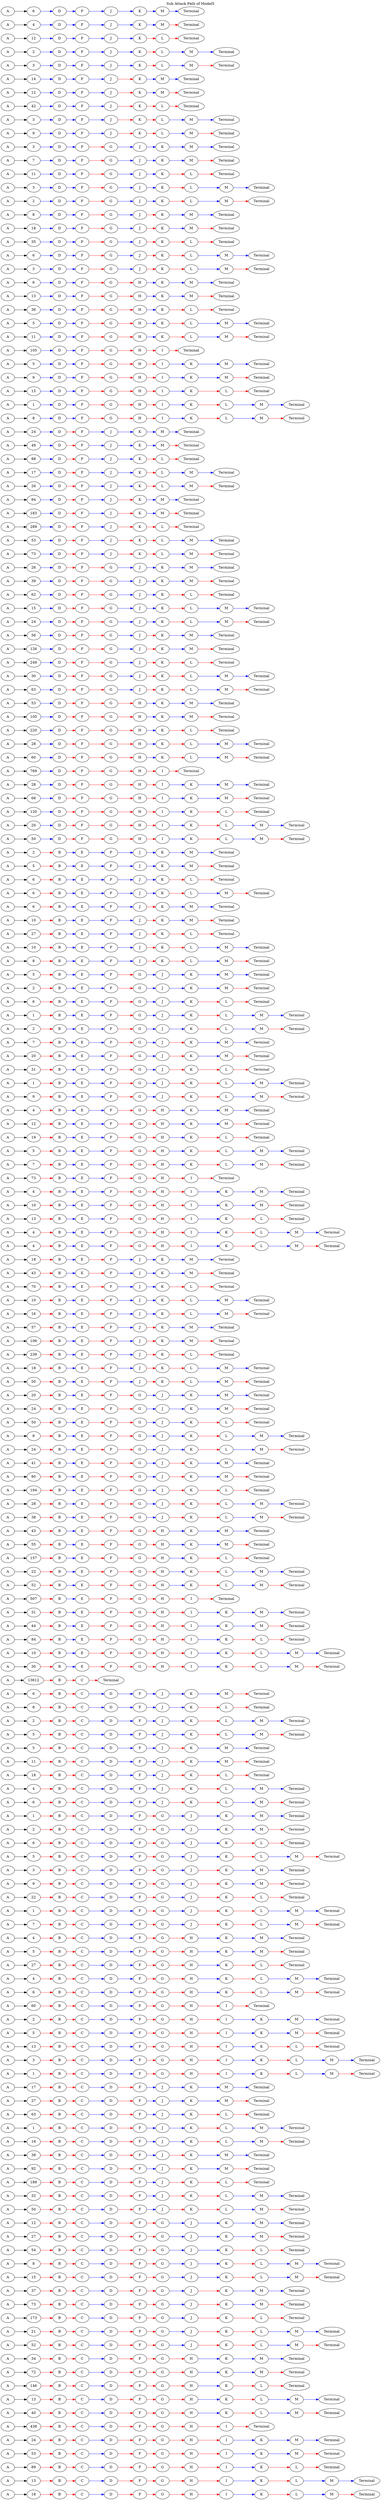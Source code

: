 // Sub Attack Path
digraph SubAttackPathModel {
	graph [label="Sub Attack Path of Model5" labelloc=t rankdir=LR]
	A1 [label=A]
	number_of_attack1 [label=18]
	A1 -> number_of_attack1
	B1 [label=B]
	number_of_attack1 -> B1 [color=red]
	C1 [label=C]
	B1 -> C1 [color=red]
	D1 [label=D]
	C1 -> D1 [color=blue]
	F1 [label=F]
	D1 -> F1 [color=red]
	G1 [label=G]
	F1 -> G1 [color=red]
	H1 [label=H]
	G1 -> H1 [color=red]
	I1 [label=I]
	H1 -> I1 [color=red]
	K1 [label=K]
	I1 -> K1 [color=blue]
	L1 [label=L]
	K1 -> L1 [color=red]
	M1 [label=M]
	L1 -> M1 [color=blue]
	Terminal1 [label=Terminal]
	M1 -> Terminal1 [color=red]
	A2 [label=A]
	number_of_attack2 [label=13]
	A2 -> number_of_attack2
	B2 [label=B]
	number_of_attack2 -> B2 [color=red]
	C2 [label=C]
	B2 -> C2 [color=red]
	D2 [label=D]
	C2 -> D2 [color=blue]
	F2 [label=F]
	D2 -> F2 [color=red]
	G2 [label=G]
	F2 -> G2 [color=red]
	H2 [label=H]
	G2 -> H2 [color=red]
	I2 [label=I]
	H2 -> I2 [color=red]
	K2 [label=K]
	I2 -> K2 [color=blue]
	L2 [label=L]
	K2 -> L2 [color=red]
	M2 [label=M]
	L2 -> M2 [color=blue]
	Terminal2 [label=Terminal]
	M2 -> Terminal2 [color=blue]
	A3 [label=A]
	number_of_attack3 [label=89]
	A3 -> number_of_attack3
	B3 [label=B]
	number_of_attack3 -> B3 [color=red]
	C3 [label=C]
	B3 -> C3 [color=red]
	D3 [label=D]
	C3 -> D3 [color=blue]
	F3 [label=F]
	D3 -> F3 [color=red]
	G3 [label=G]
	F3 -> G3 [color=red]
	H3 [label=H]
	G3 -> H3 [color=red]
	I3 [label=I]
	H3 -> I3 [color=red]
	K3 [label=K]
	I3 -> K3 [color=blue]
	L3 [label=L]
	K3 -> L3 [color=red]
	Terminal3 [label=Terminal]
	L3 -> Terminal3 [color=red]
	A4 [label=A]
	number_of_attack4 [label=53]
	A4 -> number_of_attack4
	B4 [label=B]
	number_of_attack4 -> B4 [color=red]
	C4 [label=C]
	B4 -> C4 [color=red]
	D4 [label=D]
	C4 -> D4 [color=blue]
	F4 [label=F]
	D4 -> F4 [color=red]
	G4 [label=G]
	F4 -> G4 [color=red]
	H4 [label=H]
	G4 -> H4 [color=red]
	I4 [label=I]
	H4 -> I4 [color=red]
	K4 [label=K]
	I4 -> K4 [color=blue]
	M4 [label=M]
	K4 -> M4 [color=blue]
	Terminal4 [label=Terminal]
	M4 -> Terminal4 [color=red]
	A5 [label=A]
	number_of_attack5 [label=24]
	A5 -> number_of_attack5
	B5 [label=B]
	number_of_attack5 -> B5 [color=red]
	C5 [label=C]
	B5 -> C5 [color=red]
	D5 [label=D]
	C5 -> D5 [color=blue]
	F5 [label=F]
	D5 -> F5 [color=red]
	G5 [label=G]
	F5 -> G5 [color=red]
	H5 [label=H]
	G5 -> H5 [color=red]
	I5 [label=I]
	H5 -> I5 [color=red]
	K5 [label=K]
	I5 -> K5 [color=blue]
	M5 [label=M]
	K5 -> M5 [color=blue]
	Terminal5 [label=Terminal]
	M5 -> Terminal5 [color=blue]
	A6 [label=A]
	number_of_attack6 [label=438]
	A6 -> number_of_attack6
	B6 [label=B]
	number_of_attack6 -> B6 [color=red]
	C6 [label=C]
	B6 -> C6 [color=red]
	D6 [label=D]
	C6 -> D6 [color=blue]
	F6 [label=F]
	D6 -> F6 [color=red]
	G6 [label=G]
	F6 -> G6 [color=red]
	H6 [label=H]
	G6 -> H6 [color=red]
	I6 [label=I]
	H6 -> I6 [color=red]
	Terminal6 [label=Terminal]
	I6 -> Terminal6 [color=red]
	A7 [label=A]
	number_of_attack7 [label=40]
	A7 -> number_of_attack7
	B7 [label=B]
	number_of_attack7 -> B7 [color=red]
	C7 [label=C]
	B7 -> C7 [color=red]
	D7 [label=D]
	C7 -> D7 [color=blue]
	F7 [label=F]
	D7 -> F7 [color=red]
	G7 [label=G]
	F7 -> G7 [color=red]
	H7 [label=H]
	G7 -> H7 [color=red]
	K7 [label=K]
	H7 -> K7 [color=blue]
	L7 [label=L]
	K7 -> L7 [color=red]
	M7 [label=M]
	L7 -> M7 [color=blue]
	Terminal7 [label=Terminal]
	M7 -> Terminal7 [color=red]
	A8 [label=A]
	number_of_attack8 [label=13]
	A8 -> number_of_attack8
	B8 [label=B]
	number_of_attack8 -> B8 [color=red]
	C8 [label=C]
	B8 -> C8 [color=red]
	D8 [label=D]
	C8 -> D8 [color=blue]
	F8 [label=F]
	D8 -> F8 [color=red]
	G8 [label=G]
	F8 -> G8 [color=red]
	H8 [label=H]
	G8 -> H8 [color=red]
	K8 [label=K]
	H8 -> K8 [color=blue]
	L8 [label=L]
	K8 -> L8 [color=red]
	M8 [label=M]
	L8 -> M8 [color=blue]
	Terminal8 [label=Terminal]
	M8 -> Terminal8 [color=blue]
	A9 [label=A]
	number_of_attack9 [label=146]
	A9 -> number_of_attack9
	B9 [label=B]
	number_of_attack9 -> B9 [color=red]
	C9 [label=C]
	B9 -> C9 [color=red]
	D9 [label=D]
	C9 -> D9 [color=blue]
	F9 [label=F]
	D9 -> F9 [color=red]
	G9 [label=G]
	F9 -> G9 [color=red]
	H9 [label=H]
	G9 -> H9 [color=red]
	K9 [label=K]
	H9 -> K9 [color=blue]
	L9 [label=L]
	K9 -> L9 [color=red]
	Terminal9 [label=Terminal]
	L9 -> Terminal9 [color=red]
	A10 [label=A]
	number_of_attack10 [label=72]
	A10 -> number_of_attack10
	B10 [label=B]
	number_of_attack10 -> B10 [color=red]
	C10 [label=C]
	B10 -> C10 [color=red]
	D10 [label=D]
	C10 -> D10 [color=blue]
	F10 [label=F]
	D10 -> F10 [color=red]
	G10 [label=G]
	F10 -> G10 [color=red]
	H10 [label=H]
	G10 -> H10 [color=red]
	K10 [label=K]
	H10 -> K10 [color=blue]
	M10 [label=M]
	K10 -> M10 [color=blue]
	Terminal10 [label=Terminal]
	M10 -> Terminal10 [color=red]
	A11 [label=A]
	number_of_attack11 [label=34]
	A11 -> number_of_attack11
	B11 [label=B]
	number_of_attack11 -> B11 [color=red]
	C11 [label=C]
	B11 -> C11 [color=red]
	D11 [label=D]
	C11 -> D11 [color=blue]
	F11 [label=F]
	D11 -> F11 [color=red]
	G11 [label=G]
	F11 -> G11 [color=red]
	H11 [label=H]
	G11 -> H11 [color=red]
	K11 [label=K]
	H11 -> K11 [color=blue]
	M11 [label=M]
	K11 -> M11 [color=blue]
	Terminal11 [label=Terminal]
	M11 -> Terminal11 [color=blue]
	A12 [label=A]
	number_of_attack12 [label=52]
	A12 -> number_of_attack12
	B12 [label=B]
	number_of_attack12 -> B12 [color=red]
	C12 [label=C]
	B12 -> C12 [color=red]
	D12 [label=D]
	C12 -> D12 [color=blue]
	F12 [label=F]
	D12 -> F12 [color=red]
	G12 [label=G]
	F12 -> G12 [color=red]
	J12 [label=J]
	G12 -> J12 [color=blue]
	K12 [label=K]
	J12 -> K12 [color=red]
	L12 [label=L]
	K12 -> L12 [color=red]
	M12 [label=M]
	L12 -> M12 [color=blue]
	Terminal12 [label=Terminal]
	M12 -> Terminal12 [color=red]
	A13 [label=A]
	number_of_attack13 [label=21]
	A13 -> number_of_attack13
	B13 [label=B]
	number_of_attack13 -> B13 [color=red]
	C13 [label=C]
	B13 -> C13 [color=red]
	D13 [label=D]
	C13 -> D13 [color=blue]
	F13 [label=F]
	D13 -> F13 [color=red]
	G13 [label=G]
	F13 -> G13 [color=red]
	J13 [label=J]
	G13 -> J13 [color=blue]
	K13 [label=K]
	J13 -> K13 [color=red]
	L13 [label=L]
	K13 -> L13 [color=red]
	M13 [label=M]
	L13 -> M13 [color=blue]
	Terminal13 [label=Terminal]
	M13 -> Terminal13 [color=blue]
	A14 [label=A]
	number_of_attack14 [label=173]
	A14 -> number_of_attack14
	B14 [label=B]
	number_of_attack14 -> B14 [color=red]
	C14 [label=C]
	B14 -> C14 [color=red]
	D14 [label=D]
	C14 -> D14 [color=blue]
	F14 [label=F]
	D14 -> F14 [color=red]
	G14 [label=G]
	F14 -> G14 [color=red]
	J14 [label=J]
	G14 -> J14 [color=blue]
	K14 [label=K]
	J14 -> K14 [color=red]
	L14 [label=L]
	K14 -> L14 [color=red]
	Terminal14 [label=Terminal]
	L14 -> Terminal14 [color=red]
	A15 [label=A]
	number_of_attack15 [label=73]
	A15 -> number_of_attack15
	B15 [label=B]
	number_of_attack15 -> B15 [color=red]
	C15 [label=C]
	B15 -> C15 [color=red]
	D15 [label=D]
	C15 -> D15 [color=blue]
	F15 [label=F]
	D15 -> F15 [color=red]
	G15 [label=G]
	F15 -> G15 [color=red]
	J15 [label=J]
	G15 -> J15 [color=blue]
	K15 [label=K]
	J15 -> K15 [color=red]
	M15 [label=M]
	K15 -> M15 [color=blue]
	Terminal15 [label=Terminal]
	M15 -> Terminal15 [color=red]
	A16 [label=A]
	number_of_attack16 [label=37]
	A16 -> number_of_attack16
	B16 [label=B]
	number_of_attack16 -> B16 [color=red]
	C16 [label=C]
	B16 -> C16 [color=red]
	D16 [label=D]
	C16 -> D16 [color=blue]
	F16 [label=F]
	D16 -> F16 [color=red]
	G16 [label=G]
	F16 -> G16 [color=red]
	J16 [label=J]
	G16 -> J16 [color=blue]
	K16 [label=K]
	J16 -> K16 [color=red]
	M16 [label=M]
	K16 -> M16 [color=blue]
	Terminal16 [label=Terminal]
	M16 -> Terminal16 [color=blue]
	A17 [label=A]
	number_of_attack17 [label=15]
	A17 -> number_of_attack17
	B17 [label=B]
	number_of_attack17 -> B17 [color=red]
	C17 [label=C]
	B17 -> C17 [color=red]
	D17 [label=D]
	C17 -> D17 [color=blue]
	F17 [label=F]
	D17 -> F17 [color=red]
	G17 [label=G]
	F17 -> G17 [color=red]
	J17 [label=J]
	G17 -> J17 [color=blue]
	K17 [label=K]
	J17 -> K17 [color=blue]
	L17 [label=L]
	K17 -> L17 [color=red]
	M17 [label=M]
	L17 -> M17 [color=blue]
	Terminal17 [label=Terminal]
	M17 -> Terminal17 [color=red]
	A18 [label=A]
	number_of_attack18 [label=8]
	A18 -> number_of_attack18
	B18 [label=B]
	number_of_attack18 -> B18 [color=red]
	C18 [label=C]
	B18 -> C18 [color=red]
	D18 [label=D]
	C18 -> D18 [color=blue]
	F18 [label=F]
	D18 -> F18 [color=red]
	G18 [label=G]
	F18 -> G18 [color=red]
	J18 [label=J]
	G18 -> J18 [color=blue]
	K18 [label=K]
	J18 -> K18 [color=blue]
	L18 [label=L]
	K18 -> L18 [color=red]
	M18 [label=M]
	L18 -> M18 [color=blue]
	Terminal18 [label=Terminal]
	M18 -> Terminal18 [color=blue]
	A19 [label=A]
	number_of_attack19 [label=54]
	A19 -> number_of_attack19
	B19 [label=B]
	number_of_attack19 -> B19 [color=red]
	C19 [label=C]
	B19 -> C19 [color=red]
	D19 [label=D]
	C19 -> D19 [color=blue]
	F19 [label=F]
	D19 -> F19 [color=red]
	G19 [label=G]
	F19 -> G19 [color=red]
	J19 [label=J]
	G19 -> J19 [color=blue]
	K19 [label=K]
	J19 -> K19 [color=blue]
	L19 [label=L]
	K19 -> L19 [color=red]
	Terminal19 [label=Terminal]
	L19 -> Terminal19 [color=red]
	A20 [label=A]
	number_of_attack20 [label=27]
	A20 -> number_of_attack20
	B20 [label=B]
	number_of_attack20 -> B20 [color=red]
	C20 [label=C]
	B20 -> C20 [color=red]
	D20 [label=D]
	C20 -> D20 [color=blue]
	F20 [label=F]
	D20 -> F20 [color=red]
	G20 [label=G]
	F20 -> G20 [color=red]
	J20 [label=J]
	G20 -> J20 [color=blue]
	K20 [label=K]
	J20 -> K20 [color=blue]
	M20 [label=M]
	K20 -> M20 [color=blue]
	Terminal20 [label=Terminal]
	M20 -> Terminal20 [color=red]
	A21 [label=A]
	number_of_attack21 [label=12]
	A21 -> number_of_attack21
	B21 [label=B]
	number_of_attack21 -> B21 [color=red]
	C21 [label=C]
	B21 -> C21 [color=red]
	D21 [label=D]
	C21 -> D21 [color=blue]
	F21 [label=F]
	D21 -> F21 [color=red]
	G21 [label=G]
	F21 -> G21 [color=red]
	J21 [label=J]
	G21 -> J21 [color=blue]
	K21 [label=K]
	J21 -> K21 [color=blue]
	M21 [label=M]
	K21 -> M21 [color=blue]
	Terminal21 [label=Terminal]
	M21 -> Terminal21 [color=blue]
	A22 [label=A]
	number_of_attack22 [label=50]
	A22 -> number_of_attack22
	B22 [label=B]
	number_of_attack22 -> B22 [color=red]
	C22 [label=C]
	B22 -> C22 [color=red]
	D22 [label=D]
	C22 -> D22 [color=blue]
	F22 [label=F]
	D22 -> F22 [color=red]
	J22 [label=J]
	F22 -> J22 [color=blue]
	K22 [label=K]
	J22 -> K22 [color=red]
	L22 [label=L]
	K22 -> L22 [color=red]
	M22 [label=M]
	L22 -> M22 [color=blue]
	Terminal22 [label=Terminal]
	M22 -> Terminal22 [color=red]
	A23 [label=A]
	number_of_attack23 [label=32]
	A23 -> number_of_attack23
	B23 [label=B]
	number_of_attack23 -> B23 [color=red]
	C23 [label=C]
	B23 -> C23 [color=red]
	D23 [label=D]
	C23 -> D23 [color=blue]
	F23 [label=F]
	D23 -> F23 [color=red]
	J23 [label=J]
	F23 -> J23 [color=blue]
	K23 [label=K]
	J23 -> K23 [color=red]
	L23 [label=L]
	K23 -> L23 [color=red]
	M23 [label=M]
	L23 -> M23 [color=blue]
	Terminal23 [label=Terminal]
	M23 -> Terminal23 [color=blue]
	A24 [label=A]
	number_of_attack24 [label=189]
	A24 -> number_of_attack24
	B24 [label=B]
	number_of_attack24 -> B24 [color=red]
	C24 [label=C]
	B24 -> C24 [color=red]
	D24 [label=D]
	C24 -> D24 [color=blue]
	F24 [label=F]
	D24 -> F24 [color=red]
	J24 [label=J]
	F24 -> J24 [color=blue]
	K24 [label=K]
	J24 -> K24 [color=red]
	L24 [label=L]
	K24 -> L24 [color=red]
	Terminal24 [label=Terminal]
	L24 -> Terminal24 [color=red]
	A25 [label=A]
	number_of_attack25 [label=92]
	A25 -> number_of_attack25
	B25 [label=B]
	number_of_attack25 -> B25 [color=red]
	C25 [label=C]
	B25 -> C25 [color=red]
	D25 [label=D]
	C25 -> D25 [color=blue]
	F25 [label=F]
	D25 -> F25 [color=red]
	J25 [label=J]
	F25 -> J25 [color=blue]
	K25 [label=K]
	J25 -> K25 [color=red]
	M25 [label=M]
	K25 -> M25 [color=blue]
	Terminal25 [label=Terminal]
	M25 -> Terminal25 [color=red]
	A26 [label=A]
	number_of_attack26 [label=38]
	A26 -> number_of_attack26
	B26 [label=B]
	number_of_attack26 -> B26 [color=red]
	C26 [label=C]
	B26 -> C26 [color=red]
	D26 [label=D]
	C26 -> D26 [color=blue]
	F26 [label=F]
	D26 -> F26 [color=red]
	J26 [label=J]
	F26 -> J26 [color=blue]
	K26 [label=K]
	J26 -> K26 [color=red]
	M26 [label=M]
	K26 -> M26 [color=blue]
	Terminal26 [label=Terminal]
	M26 -> Terminal26 [color=blue]
	A27 [label=A]
	number_of_attack27 [label=16]
	A27 -> number_of_attack27
	B27 [label=B]
	number_of_attack27 -> B27 [color=red]
	C27 [label=C]
	B27 -> C27 [color=red]
	D27 [label=D]
	C27 -> D27 [color=blue]
	F27 [label=F]
	D27 -> F27 [color=red]
	J27 [label=J]
	F27 -> J27 [color=blue]
	K27 [label=K]
	J27 -> K27 [color=blue]
	L27 [label=L]
	K27 -> L27 [color=red]
	M27 [label=M]
	L27 -> M27 [color=blue]
	Terminal27 [label=Terminal]
	M27 -> Terminal27 [color=red]
	A28 [label=A]
	number_of_attack28 [label=1]
	A28 -> number_of_attack28
	B28 [label=B]
	number_of_attack28 -> B28 [color=red]
	C28 [label=C]
	B28 -> C28 [color=red]
	D28 [label=D]
	C28 -> D28 [color=blue]
	F28 [label=F]
	D28 -> F28 [color=red]
	J28 [label=J]
	F28 -> J28 [color=blue]
	K28 [label=K]
	J28 -> K28 [color=blue]
	L28 [label=L]
	K28 -> L28 [color=red]
	M28 [label=M]
	L28 -> M28 [color=blue]
	Terminal28 [label=Terminal]
	M28 -> Terminal28 [color=blue]
	A29 [label=A]
	number_of_attack29 [label=63]
	A29 -> number_of_attack29
	B29 [label=B]
	number_of_attack29 -> B29 [color=red]
	C29 [label=C]
	B29 -> C29 [color=red]
	D29 [label=D]
	C29 -> D29 [color=blue]
	F29 [label=F]
	D29 -> F29 [color=red]
	J29 [label=J]
	F29 -> J29 [color=blue]
	K29 [label=K]
	J29 -> K29 [color=blue]
	L29 [label=L]
	K29 -> L29 [color=red]
	Terminal29 [label=Terminal]
	L29 -> Terminal29 [color=red]
	A30 [label=A]
	number_of_attack30 [label=27]
	A30 -> number_of_attack30
	B30 [label=B]
	number_of_attack30 -> B30 [color=red]
	C30 [label=C]
	B30 -> C30 [color=red]
	D30 [label=D]
	C30 -> D30 [color=blue]
	F30 [label=F]
	D30 -> F30 [color=red]
	J30 [label=J]
	F30 -> J30 [color=blue]
	K30 [label=K]
	J30 -> K30 [color=blue]
	M30 [label=M]
	K30 -> M30 [color=blue]
	Terminal30 [label=Terminal]
	M30 -> Terminal30 [color=red]
	A31 [label=A]
	number_of_attack31 [label=17]
	A31 -> number_of_attack31
	B31 [label=B]
	number_of_attack31 -> B31 [color=red]
	C31 [label=C]
	B31 -> C31 [color=red]
	D31 [label=D]
	C31 -> D31 [color=blue]
	F31 [label=F]
	D31 -> F31 [color=red]
	J31 [label=J]
	F31 -> J31 [color=blue]
	K31 [label=K]
	J31 -> K31 [color=blue]
	M31 [label=M]
	K31 -> M31 [color=blue]
	Terminal31 [label=Terminal]
	M31 -> Terminal31 [color=blue]
	A32 [label=A]
	number_of_attack32 [label=1]
	A32 -> number_of_attack32
	B32 [label=B]
	number_of_attack32 -> B32 [color=red]
	C32 [label=C]
	B32 -> C32 [color=red]
	D32 [label=D]
	C32 -> D32 [color=blue]
	F32 [label=F]
	D32 -> F32 [color=blue]
	G32 [label=G]
	F32 -> G32 [color=red]
	H32 [label=H]
	G32 -> H32 [color=red]
	I32 [label=I]
	H32 -> I32 [color=red]
	K32 [label=K]
	I32 -> K32 [color=blue]
	L32 [label=L]
	K32 -> L32 [color=red]
	M32 [label=M]
	L32 -> M32 [color=blue]
	Terminal32 [label=Terminal]
	M32 -> Terminal32 [color=red]
	A33 [label=A]
	number_of_attack33 [label=3]
	A33 -> number_of_attack33
	B33 [label=B]
	number_of_attack33 -> B33 [color=red]
	C33 [label=C]
	B33 -> C33 [color=red]
	D33 [label=D]
	C33 -> D33 [color=blue]
	F33 [label=F]
	D33 -> F33 [color=blue]
	G33 [label=G]
	F33 -> G33 [color=red]
	H33 [label=H]
	G33 -> H33 [color=red]
	I33 [label=I]
	H33 -> I33 [color=red]
	K33 [label=K]
	I33 -> K33 [color=blue]
	L33 [label=L]
	K33 -> L33 [color=red]
	M33 [label=M]
	L33 -> M33 [color=blue]
	Terminal33 [label=Terminal]
	M33 -> Terminal33 [color=blue]
	A34 [label=A]
	number_of_attack34 [label=13]
	A34 -> number_of_attack34
	B34 [label=B]
	number_of_attack34 -> B34 [color=red]
	C34 [label=C]
	B34 -> C34 [color=red]
	D34 [label=D]
	C34 -> D34 [color=blue]
	F34 [label=F]
	D34 -> F34 [color=blue]
	G34 [label=G]
	F34 -> G34 [color=red]
	H34 [label=H]
	G34 -> H34 [color=red]
	I34 [label=I]
	H34 -> I34 [color=red]
	K34 [label=K]
	I34 -> K34 [color=blue]
	L34 [label=L]
	K34 -> L34 [color=red]
	Terminal34 [label=Terminal]
	L34 -> Terminal34 [color=red]
	A35 [label=A]
	number_of_attack35 [label=5]
	A35 -> number_of_attack35
	B35 [label=B]
	number_of_attack35 -> B35 [color=red]
	C35 [label=C]
	B35 -> C35 [color=red]
	D35 [label=D]
	C35 -> D35 [color=blue]
	F35 [label=F]
	D35 -> F35 [color=blue]
	G35 [label=G]
	F35 -> G35 [color=red]
	H35 [label=H]
	G35 -> H35 [color=red]
	I35 [label=I]
	H35 -> I35 [color=red]
	K35 [label=K]
	I35 -> K35 [color=blue]
	M35 [label=M]
	K35 -> M35 [color=blue]
	Terminal35 [label=Terminal]
	M35 -> Terminal35 [color=red]
	A36 [label=A]
	number_of_attack36 [label=2]
	A36 -> number_of_attack36
	B36 [label=B]
	number_of_attack36 -> B36 [color=red]
	C36 [label=C]
	B36 -> C36 [color=red]
	D36 [label=D]
	C36 -> D36 [color=blue]
	F36 [label=F]
	D36 -> F36 [color=blue]
	G36 [label=G]
	F36 -> G36 [color=red]
	H36 [label=H]
	G36 -> H36 [color=red]
	I36 [label=I]
	H36 -> I36 [color=red]
	K36 [label=K]
	I36 -> K36 [color=blue]
	M36 [label=M]
	K36 -> M36 [color=blue]
	Terminal36 [label=Terminal]
	M36 -> Terminal36 [color=blue]
	A37 [label=A]
	number_of_attack37 [label=60]
	A37 -> number_of_attack37
	B37 [label=B]
	number_of_attack37 -> B37 [color=red]
	C37 [label=C]
	B37 -> C37 [color=red]
	D37 [label=D]
	C37 -> D37 [color=blue]
	F37 [label=F]
	D37 -> F37 [color=blue]
	G37 [label=G]
	F37 -> G37 [color=red]
	H37 [label=H]
	G37 -> H37 [color=red]
	I37 [label=I]
	H37 -> I37 [color=red]
	Terminal37 [label=Terminal]
	I37 -> Terminal37 [color=red]
	A38 [label=A]
	number_of_attack38 [label=6]
	A38 -> number_of_attack38
	B38 [label=B]
	number_of_attack38 -> B38 [color=red]
	C38 [label=C]
	B38 -> C38 [color=red]
	D38 [label=D]
	C38 -> D38 [color=blue]
	F38 [label=F]
	D38 -> F38 [color=blue]
	G38 [label=G]
	F38 -> G38 [color=red]
	H38 [label=H]
	G38 -> H38 [color=red]
	K38 [label=K]
	H38 -> K38 [color=blue]
	L38 [label=L]
	K38 -> L38 [color=red]
	M38 [label=M]
	L38 -> M38 [color=blue]
	Terminal38 [label=Terminal]
	M38 -> Terminal38 [color=red]
	A39 [label=A]
	number_of_attack39 [label=4]
	A39 -> number_of_attack39
	B39 [label=B]
	number_of_attack39 -> B39 [color=red]
	C39 [label=C]
	B39 -> C39 [color=red]
	D39 [label=D]
	C39 -> D39 [color=blue]
	F39 [label=F]
	D39 -> F39 [color=blue]
	G39 [label=G]
	F39 -> G39 [color=red]
	H39 [label=H]
	G39 -> H39 [color=red]
	K39 [label=K]
	H39 -> K39 [color=blue]
	L39 [label=L]
	K39 -> L39 [color=red]
	M39 [label=M]
	L39 -> M39 [color=blue]
	Terminal39 [label=Terminal]
	M39 -> Terminal39 [color=blue]
	A40 [label=A]
	number_of_attack40 [label=27]
	A40 -> number_of_attack40
	B40 [label=B]
	number_of_attack40 -> B40 [color=red]
	C40 [label=C]
	B40 -> C40 [color=red]
	D40 [label=D]
	C40 -> D40 [color=blue]
	F40 [label=F]
	D40 -> F40 [color=blue]
	G40 [label=G]
	F40 -> G40 [color=red]
	H40 [label=H]
	G40 -> H40 [color=red]
	K40 [label=K]
	H40 -> K40 [color=blue]
	L40 [label=L]
	K40 -> L40 [color=red]
	Terminal40 [label=Terminal]
	L40 -> Terminal40 [color=red]
	A41 [label=A]
	number_of_attack41 [label=5]
	A41 -> number_of_attack41
	B41 [label=B]
	number_of_attack41 -> B41 [color=red]
	C41 [label=C]
	B41 -> C41 [color=red]
	D41 [label=D]
	C41 -> D41 [color=blue]
	F41 [label=F]
	D41 -> F41 [color=blue]
	G41 [label=G]
	F41 -> G41 [color=red]
	H41 [label=H]
	G41 -> H41 [color=red]
	K41 [label=K]
	H41 -> K41 [color=blue]
	M41 [label=M]
	K41 -> M41 [color=blue]
	Terminal41 [label=Terminal]
	M41 -> Terminal41 [color=red]
	A42 [label=A]
	number_of_attack42 [label=4]
	A42 -> number_of_attack42
	B42 [label=B]
	number_of_attack42 -> B42 [color=red]
	C42 [label=C]
	B42 -> C42 [color=red]
	D42 [label=D]
	C42 -> D42 [color=blue]
	F42 [label=F]
	D42 -> F42 [color=blue]
	G42 [label=G]
	F42 -> G42 [color=red]
	H42 [label=H]
	G42 -> H42 [color=red]
	K42 [label=K]
	H42 -> K42 [color=blue]
	M42 [label=M]
	K42 -> M42 [color=blue]
	Terminal42 [label=Terminal]
	M42 -> Terminal42 [color=blue]
	A43 [label=A]
	number_of_attack43 [label=7]
	A43 -> number_of_attack43
	B43 [label=B]
	number_of_attack43 -> B43 [color=red]
	C43 [label=C]
	B43 -> C43 [color=red]
	D43 [label=D]
	C43 -> D43 [color=blue]
	F43 [label=F]
	D43 -> F43 [color=blue]
	G43 [label=G]
	F43 -> G43 [color=red]
	J43 [label=J]
	G43 -> J43 [color=blue]
	K43 [label=K]
	J43 -> K43 [color=red]
	L43 [label=L]
	K43 -> L43 [color=red]
	M43 [label=M]
	L43 -> M43 [color=blue]
	Terminal43 [label=Terminal]
	M43 -> Terminal43 [color=red]
	A44 [label=A]
	number_of_attack44 [label=1]
	A44 -> number_of_attack44
	B44 [label=B]
	number_of_attack44 -> B44 [color=red]
	C44 [label=C]
	B44 -> C44 [color=red]
	D44 [label=D]
	C44 -> D44 [color=blue]
	F44 [label=F]
	D44 -> F44 [color=blue]
	G44 [label=G]
	F44 -> G44 [color=red]
	J44 [label=J]
	G44 -> J44 [color=blue]
	K44 [label=K]
	J44 -> K44 [color=red]
	L44 [label=L]
	K44 -> L44 [color=red]
	M44 [label=M]
	L44 -> M44 [color=blue]
	Terminal44 [label=Terminal]
	M44 -> Terminal44 [color=blue]
	A45 [label=A]
	number_of_attack45 [label=22]
	A45 -> number_of_attack45
	B45 [label=B]
	number_of_attack45 -> B45 [color=red]
	C45 [label=C]
	B45 -> C45 [color=red]
	D45 [label=D]
	C45 -> D45 [color=blue]
	F45 [label=F]
	D45 -> F45 [color=blue]
	G45 [label=G]
	F45 -> G45 [color=red]
	J45 [label=J]
	G45 -> J45 [color=blue]
	K45 [label=K]
	J45 -> K45 [color=red]
	L45 [label=L]
	K45 -> L45 [color=red]
	Terminal45 [label=Terminal]
	L45 -> Terminal45 [color=red]
	A46 [label=A]
	number_of_attack46 [label=9]
	A46 -> number_of_attack46
	B46 [label=B]
	number_of_attack46 -> B46 [color=red]
	C46 [label=C]
	B46 -> C46 [color=red]
	D46 [label=D]
	C46 -> D46 [color=blue]
	F46 [label=F]
	D46 -> F46 [color=blue]
	G46 [label=G]
	F46 -> G46 [color=red]
	J46 [label=J]
	G46 -> J46 [color=blue]
	K46 [label=K]
	J46 -> K46 [color=red]
	M46 [label=M]
	K46 -> M46 [color=blue]
	Terminal46 [label=Terminal]
	M46 -> Terminal46 [color=red]
	A47 [label=A]
	number_of_attack47 [label=3]
	A47 -> number_of_attack47
	B47 [label=B]
	number_of_attack47 -> B47 [color=red]
	C47 [label=C]
	B47 -> C47 [color=red]
	D47 [label=D]
	C47 -> D47 [color=blue]
	F47 [label=F]
	D47 -> F47 [color=blue]
	G47 [label=G]
	F47 -> G47 [color=red]
	J47 [label=J]
	G47 -> J47 [color=blue]
	K47 [label=K]
	J47 -> K47 [color=red]
	M47 [label=M]
	K47 -> M47 [color=blue]
	Terminal47 [label=Terminal]
	M47 -> Terminal47 [color=blue]
	A48 [label=A]
	number_of_attack48 [label=5]
	A48 -> number_of_attack48
	B48 [label=B]
	number_of_attack48 -> B48 [color=red]
	C48 [label=C]
	B48 -> C48 [color=red]
	D48 [label=D]
	C48 -> D48 [color=blue]
	F48 [label=F]
	D48 -> F48 [color=blue]
	G48 [label=G]
	F48 -> G48 [color=red]
	J48 [label=J]
	G48 -> J48 [color=blue]
	K48 [label=K]
	J48 -> K48 [color=blue]
	L48 [label=L]
	K48 -> L48 [color=red]
	M48 [label=M]
	L48 -> M48 [color=blue]
	Terminal48 [label=Terminal]
	M48 -> Terminal48 [color=red]
	A49 [label=A]
	number_of_attack49 [label=6]
	A49 -> number_of_attack49
	B49 [label=B]
	number_of_attack49 -> B49 [color=red]
	C49 [label=C]
	B49 -> C49 [color=red]
	D49 [label=D]
	C49 -> D49 [color=blue]
	F49 [label=F]
	D49 -> F49 [color=blue]
	G49 [label=G]
	F49 -> G49 [color=red]
	J49 [label=J]
	G49 -> J49 [color=blue]
	K49 [label=K]
	J49 -> K49 [color=blue]
	L49 [label=L]
	K49 -> L49 [color=red]
	Terminal49 [label=Terminal]
	L49 -> Terminal49 [color=red]
	A50 [label=A]
	number_of_attack50 [label=2]
	A50 -> number_of_attack50
	B50 [label=B]
	number_of_attack50 -> B50 [color=red]
	C50 [label=C]
	B50 -> C50 [color=red]
	D50 [label=D]
	C50 -> D50 [color=blue]
	F50 [label=F]
	D50 -> F50 [color=blue]
	G50 [label=G]
	F50 -> G50 [color=red]
	J50 [label=J]
	G50 -> J50 [color=blue]
	K50 [label=K]
	J50 -> K50 [color=blue]
	M50 [label=M]
	K50 -> M50 [color=blue]
	Terminal50 [label=Terminal]
	M50 -> Terminal50 [color=red]
	A51 [label=A]
	number_of_attack51 [label=1]
	A51 -> number_of_attack51
	B51 [label=B]
	number_of_attack51 -> B51 [color=red]
	C51 [label=C]
	B51 -> C51 [color=red]
	D51 [label=D]
	C51 -> D51 [color=blue]
	F51 [label=F]
	D51 -> F51 [color=blue]
	G51 [label=G]
	F51 -> G51 [color=red]
	J51 [label=J]
	G51 -> J51 [color=blue]
	K51 [label=K]
	J51 -> K51 [color=blue]
	M51 [label=M]
	K51 -> M51 [color=blue]
	Terminal51 [label=Terminal]
	M51 -> Terminal51 [color=blue]
	A52 [label=A]
	number_of_attack52 [label=6]
	A52 -> number_of_attack52
	B52 [label=B]
	number_of_attack52 -> B52 [color=red]
	C52 [label=C]
	B52 -> C52 [color=red]
	D52 [label=D]
	C52 -> D52 [color=blue]
	F52 [label=F]
	D52 -> F52 [color=blue]
	J52 [label=J]
	F52 -> J52 [color=blue]
	K52 [label=K]
	J52 -> K52 [color=red]
	L52 [label=L]
	K52 -> L52 [color=red]
	M52 [label=M]
	L52 -> M52 [color=blue]
	Terminal52 [label=Terminal]
	M52 -> Terminal52 [color=red]
	A53 [label=A]
	number_of_attack53 [label=4]
	A53 -> number_of_attack53
	B53 [label=B]
	number_of_attack53 -> B53 [color=red]
	C53 [label=C]
	B53 -> C53 [color=red]
	D53 [label=D]
	C53 -> D53 [color=blue]
	F53 [label=F]
	D53 -> F53 [color=blue]
	J53 [label=J]
	F53 -> J53 [color=blue]
	K53 [label=K]
	J53 -> K53 [color=red]
	L53 [label=L]
	K53 -> L53 [color=red]
	M53 [label=M]
	L53 -> M53 [color=blue]
	Terminal53 [label=Terminal]
	M53 -> Terminal53 [color=blue]
	A54 [label=A]
	number_of_attack54 [label=18]
	A54 -> number_of_attack54
	B54 [label=B]
	number_of_attack54 -> B54 [color=red]
	C54 [label=C]
	B54 -> C54 [color=red]
	D54 [label=D]
	C54 -> D54 [color=blue]
	F54 [label=F]
	D54 -> F54 [color=blue]
	J54 [label=J]
	F54 -> J54 [color=blue]
	K54 [label=K]
	J54 -> K54 [color=red]
	L54 [label=L]
	K54 -> L54 [color=red]
	Terminal54 [label=Terminal]
	L54 -> Terminal54 [color=red]
	A55 [label=A]
	number_of_attack55 [label=11]
	A55 -> number_of_attack55
	B55 [label=B]
	number_of_attack55 -> B55 [color=red]
	C55 [label=C]
	B55 -> C55 [color=red]
	D55 [label=D]
	C55 -> D55 [color=blue]
	F55 [label=F]
	D55 -> F55 [color=blue]
	J55 [label=J]
	F55 -> J55 [color=blue]
	K55 [label=K]
	J55 -> K55 [color=red]
	M55 [label=M]
	K55 -> M55 [color=blue]
	Terminal55 [label=Terminal]
	M55 -> Terminal55 [color=red]
	A56 [label=A]
	number_of_attack56 [label=5]
	A56 -> number_of_attack56
	B56 [label=B]
	number_of_attack56 -> B56 [color=red]
	C56 [label=C]
	B56 -> C56 [color=red]
	D56 [label=D]
	C56 -> D56 [color=blue]
	F56 [label=F]
	D56 -> F56 [color=blue]
	J56 [label=J]
	F56 -> J56 [color=blue]
	K56 [label=K]
	J56 -> K56 [color=red]
	M56 [label=M]
	K56 -> M56 [color=blue]
	Terminal56 [label=Terminal]
	M56 -> Terminal56 [color=blue]
	A57 [label=A]
	number_of_attack57 [label=5]
	A57 -> number_of_attack57
	B57 [label=B]
	number_of_attack57 -> B57 [color=red]
	C57 [label=C]
	B57 -> C57 [color=red]
	D57 [label=D]
	C57 -> D57 [color=blue]
	F57 [label=F]
	D57 -> F57 [color=blue]
	J57 [label=J]
	F57 -> J57 [color=blue]
	K57 [label=K]
	J57 -> K57 [color=blue]
	L57 [label=L]
	K57 -> L57 [color=red]
	M57 [label=M]
	L57 -> M57 [color=blue]
	Terminal57 [label=Terminal]
	M57 -> Terminal57 [color=red]
	A58 [label=A]
	number_of_attack58 [label=2]
	A58 -> number_of_attack58
	B58 [label=B]
	number_of_attack58 -> B58 [color=red]
	C58 [label=C]
	B58 -> C58 [color=red]
	D58 [label=D]
	C58 -> D58 [color=blue]
	F58 [label=F]
	D58 -> F58 [color=blue]
	J58 [label=J]
	F58 -> J58 [color=blue]
	K58 [label=K]
	J58 -> K58 [color=blue]
	L58 [label=L]
	K58 -> L58 [color=red]
	M58 [label=M]
	L58 -> M58 [color=blue]
	Terminal58 [label=Terminal]
	M58 -> Terminal58 [color=blue]
	A59 [label=A]
	number_of_attack59 [label=8]
	A59 -> number_of_attack59
	B59 [label=B]
	number_of_attack59 -> B59 [color=red]
	C59 [label=C]
	B59 -> C59 [color=red]
	D59 [label=D]
	C59 -> D59 [color=blue]
	F59 [label=F]
	D59 -> F59 [color=blue]
	J59 [label=J]
	F59 -> J59 [color=blue]
	K59 [label=K]
	J59 -> K59 [color=blue]
	L59 [label=L]
	K59 -> L59 [color=red]
	Terminal59 [label=Terminal]
	L59 -> Terminal59 [color=red]
	A60 [label=A]
	number_of_attack60 [label=6]
	A60 -> number_of_attack60
	B60 [label=B]
	number_of_attack60 -> B60 [color=red]
	C60 [label=C]
	B60 -> C60 [color=red]
	D60 [label=D]
	C60 -> D60 [color=blue]
	F60 [label=F]
	D60 -> F60 [color=blue]
	J60 [label=J]
	F60 -> J60 [color=blue]
	K60 [label=K]
	J60 -> K60 [color=blue]
	M60 [label=M]
	K60 -> M60 [color=blue]
	Terminal60 [label=Terminal]
	M60 -> Terminal60 [color=red]
	A61 [label=A]
	number_of_attack61 [label=13612]
	A61 -> number_of_attack61
	B61 [label=B]
	number_of_attack61 -> B61 [color=red]
	C61 [label=C]
	B61 -> C61 [color=red]
	Terminal61 [label=Terminal]
	C61 -> Terminal61 [color=red]
	A62 [label=A]
	number_of_attack62 [label=30]
	A62 -> number_of_attack62
	B62 [label=B]
	number_of_attack62 -> B62 [color=red]
	E62 [label=E]
	B62 -> E62 [color=blue]
	F62 [label=F]
	E62 -> F62 [color=red]
	G62 [label=G]
	F62 -> G62 [color=red]
	H62 [label=H]
	G62 -> H62 [color=red]
	I62 [label=I]
	H62 -> I62 [color=red]
	K62 [label=K]
	I62 -> K62 [color=blue]
	L62 [label=L]
	K62 -> L62 [color=red]
	M62 [label=M]
	L62 -> M62 [color=blue]
	Terminal62 [label=Terminal]
	M62 -> Terminal62 [color=red]
	A63 [label=A]
	number_of_attack63 [label=10]
	A63 -> number_of_attack63
	B63 [label=B]
	number_of_attack63 -> B63 [color=red]
	E63 [label=E]
	B63 -> E63 [color=blue]
	F63 [label=F]
	E63 -> F63 [color=red]
	G63 [label=G]
	F63 -> G63 [color=red]
	H63 [label=H]
	G63 -> H63 [color=red]
	I63 [label=I]
	H63 -> I63 [color=red]
	K63 [label=K]
	I63 -> K63 [color=blue]
	L63 [label=L]
	K63 -> L63 [color=red]
	M63 [label=M]
	L63 -> M63 [color=blue]
	Terminal63 [label=Terminal]
	M63 -> Terminal63 [color=blue]
	A64 [label=A]
	number_of_attack64 [label=84]
	A64 -> number_of_attack64
	B64 [label=B]
	number_of_attack64 -> B64 [color=red]
	E64 [label=E]
	B64 -> E64 [color=blue]
	F64 [label=F]
	E64 -> F64 [color=red]
	G64 [label=G]
	F64 -> G64 [color=red]
	H64 [label=H]
	G64 -> H64 [color=red]
	I64 [label=I]
	H64 -> I64 [color=red]
	K64 [label=K]
	I64 -> K64 [color=blue]
	L64 [label=L]
	K64 -> L64 [color=red]
	Terminal64 [label=Terminal]
	L64 -> Terminal64 [color=red]
	A65 [label=A]
	number_of_attack65 [label=44]
	A65 -> number_of_attack65
	B65 [label=B]
	number_of_attack65 -> B65 [color=red]
	E65 [label=E]
	B65 -> E65 [color=blue]
	F65 [label=F]
	E65 -> F65 [color=red]
	G65 [label=G]
	F65 -> G65 [color=red]
	H65 [label=H]
	G65 -> H65 [color=red]
	I65 [label=I]
	H65 -> I65 [color=red]
	K65 [label=K]
	I65 -> K65 [color=blue]
	M65 [label=M]
	K65 -> M65 [color=blue]
	Terminal65 [label=Terminal]
	M65 -> Terminal65 [color=red]
	A66 [label=A]
	number_of_attack66 [label=31]
	A66 -> number_of_attack66
	B66 [label=B]
	number_of_attack66 -> B66 [color=red]
	E66 [label=E]
	B66 -> E66 [color=blue]
	F66 [label=F]
	E66 -> F66 [color=red]
	G66 [label=G]
	F66 -> G66 [color=red]
	H66 [label=H]
	G66 -> H66 [color=red]
	I66 [label=I]
	H66 -> I66 [color=red]
	K66 [label=K]
	I66 -> K66 [color=blue]
	M66 [label=M]
	K66 -> M66 [color=blue]
	Terminal66 [label=Terminal]
	M66 -> Terminal66 [color=blue]
	A67 [label=A]
	number_of_attack67 [label=507]
	A67 -> number_of_attack67
	B67 [label=B]
	number_of_attack67 -> B67 [color=red]
	E67 [label=E]
	B67 -> E67 [color=blue]
	F67 [label=F]
	E67 -> F67 [color=red]
	G67 [label=G]
	F67 -> G67 [color=red]
	H67 [label=H]
	G67 -> H67 [color=red]
	I67 [label=I]
	H67 -> I67 [color=red]
	Terminal67 [label=Terminal]
	I67 -> Terminal67 [color=red]
	A68 [label=A]
	number_of_attack68 [label=52]
	A68 -> number_of_attack68
	B68 [label=B]
	number_of_attack68 -> B68 [color=red]
	E68 [label=E]
	B68 -> E68 [color=blue]
	F68 [label=F]
	E68 -> F68 [color=red]
	G68 [label=G]
	F68 -> G68 [color=red]
	H68 [label=H]
	G68 -> H68 [color=red]
	K68 [label=K]
	H68 -> K68 [color=blue]
	L68 [label=L]
	K68 -> L68 [color=red]
	M68 [label=M]
	L68 -> M68 [color=blue]
	Terminal68 [label=Terminal]
	M68 -> Terminal68 [color=red]
	A69 [label=A]
	number_of_attack69 [label=22]
	A69 -> number_of_attack69
	B69 [label=B]
	number_of_attack69 -> B69 [color=red]
	E69 [label=E]
	B69 -> E69 [color=blue]
	F69 [label=F]
	E69 -> F69 [color=red]
	G69 [label=G]
	F69 -> G69 [color=red]
	H69 [label=H]
	G69 -> H69 [color=red]
	K69 [label=K]
	H69 -> K69 [color=blue]
	L69 [label=L]
	K69 -> L69 [color=red]
	M69 [label=M]
	L69 -> M69 [color=blue]
	Terminal69 [label=Terminal]
	M69 -> Terminal69 [color=blue]
	A70 [label=A]
	number_of_attack70 [label=157]
	A70 -> number_of_attack70
	B70 [label=B]
	number_of_attack70 -> B70 [color=red]
	E70 [label=E]
	B70 -> E70 [color=blue]
	F70 [label=F]
	E70 -> F70 [color=red]
	G70 [label=G]
	F70 -> G70 [color=red]
	H70 [label=H]
	G70 -> H70 [color=red]
	K70 [label=K]
	H70 -> K70 [color=blue]
	L70 [label=L]
	K70 -> L70 [color=red]
	Terminal70 [label=Terminal]
	L70 -> Terminal70 [color=red]
	A71 [label=A]
	number_of_attack71 [label=55]
	A71 -> number_of_attack71
	B71 [label=B]
	number_of_attack71 -> B71 [color=red]
	E71 [label=E]
	B71 -> E71 [color=blue]
	F71 [label=F]
	E71 -> F71 [color=red]
	G71 [label=G]
	F71 -> G71 [color=red]
	H71 [label=H]
	G71 -> H71 [color=red]
	K71 [label=K]
	H71 -> K71 [color=blue]
	M71 [label=M]
	K71 -> M71 [color=blue]
	Terminal71 [label=Terminal]
	M71 -> Terminal71 [color=red]
	A72 [label=A]
	number_of_attack72 [label=43]
	A72 -> number_of_attack72
	B72 [label=B]
	number_of_attack72 -> B72 [color=red]
	E72 [label=E]
	B72 -> E72 [color=blue]
	F72 [label=F]
	E72 -> F72 [color=red]
	G72 [label=G]
	F72 -> G72 [color=red]
	H72 [label=H]
	G72 -> H72 [color=red]
	K72 [label=K]
	H72 -> K72 [color=blue]
	M72 [label=M]
	K72 -> M72 [color=blue]
	Terminal72 [label=Terminal]
	M72 -> Terminal72 [color=blue]
	A73 [label=A]
	number_of_attack73 [label=38]
	A73 -> number_of_attack73
	B73 [label=B]
	number_of_attack73 -> B73 [color=red]
	E73 [label=E]
	B73 -> E73 [color=blue]
	F73 [label=F]
	E73 -> F73 [color=red]
	G73 [label=G]
	F73 -> G73 [color=red]
	J73 [label=J]
	G73 -> J73 [color=blue]
	K73 [label=K]
	J73 -> K73 [color=red]
	L73 [label=L]
	K73 -> L73 [color=red]
	M73 [label=M]
	L73 -> M73 [color=blue]
	Terminal73 [label=Terminal]
	M73 -> Terminal73 [color=red]
	A74 [label=A]
	number_of_attack74 [label=28]
	A74 -> number_of_attack74
	B74 [label=B]
	number_of_attack74 -> B74 [color=red]
	E74 [label=E]
	B74 -> E74 [color=blue]
	F74 [label=F]
	E74 -> F74 [color=red]
	G74 [label=G]
	F74 -> G74 [color=red]
	J74 [label=J]
	G74 -> J74 [color=blue]
	K74 [label=K]
	J74 -> K74 [color=red]
	L74 [label=L]
	K74 -> L74 [color=red]
	M74 [label=M]
	L74 -> M74 [color=blue]
	Terminal74 [label=Terminal]
	M74 -> Terminal74 [color=blue]
	A75 [label=A]
	number_of_attack75 [label=194]
	A75 -> number_of_attack75
	B75 [label=B]
	number_of_attack75 -> B75 [color=red]
	E75 [label=E]
	B75 -> E75 [color=blue]
	F75 [label=F]
	E75 -> F75 [color=red]
	G75 [label=G]
	F75 -> G75 [color=red]
	J75 [label=J]
	G75 -> J75 [color=blue]
	K75 [label=K]
	J75 -> K75 [color=red]
	L75 [label=L]
	K75 -> L75 [color=red]
	Terminal75 [label=Terminal]
	L75 -> Terminal75 [color=red]
	A76 [label=A]
	number_of_attack76 [label=80]
	A76 -> number_of_attack76
	B76 [label=B]
	number_of_attack76 -> B76 [color=red]
	E76 [label=E]
	B76 -> E76 [color=blue]
	F76 [label=F]
	E76 -> F76 [color=red]
	G76 [label=G]
	F76 -> G76 [color=red]
	J76 [label=J]
	G76 -> J76 [color=blue]
	K76 [label=K]
	J76 -> K76 [color=red]
	M76 [label=M]
	K76 -> M76 [color=blue]
	Terminal76 [label=Terminal]
	M76 -> Terminal76 [color=red]
	A77 [label=A]
	number_of_attack77 [label=41]
	A77 -> number_of_attack77
	B77 [label=B]
	number_of_attack77 -> B77 [color=red]
	E77 [label=E]
	B77 -> E77 [color=blue]
	F77 [label=F]
	E77 -> F77 [color=red]
	G77 [label=G]
	F77 -> G77 [color=red]
	J77 [label=J]
	G77 -> J77 [color=blue]
	K77 [label=K]
	J77 -> K77 [color=red]
	M77 [label=M]
	K77 -> M77 [color=blue]
	Terminal77 [label=Terminal]
	M77 -> Terminal77 [color=blue]
	A78 [label=A]
	number_of_attack78 [label=24]
	A78 -> number_of_attack78
	B78 [label=B]
	number_of_attack78 -> B78 [color=red]
	E78 [label=E]
	B78 -> E78 [color=blue]
	F78 [label=F]
	E78 -> F78 [color=red]
	G78 [label=G]
	F78 -> G78 [color=red]
	J78 [label=J]
	G78 -> J78 [color=blue]
	K78 [label=K]
	J78 -> K78 [color=blue]
	L78 [label=L]
	K78 -> L78 [color=red]
	M78 [label=M]
	L78 -> M78 [color=blue]
	Terminal78 [label=Terminal]
	M78 -> Terminal78 [color=red]
	A79 [label=A]
	number_of_attack79 [label=8]
	A79 -> number_of_attack79
	B79 [label=B]
	number_of_attack79 -> B79 [color=red]
	E79 [label=E]
	B79 -> E79 [color=blue]
	F79 [label=F]
	E79 -> F79 [color=red]
	G79 [label=G]
	F79 -> G79 [color=red]
	J79 [label=J]
	G79 -> J79 [color=blue]
	K79 [label=K]
	J79 -> K79 [color=blue]
	L79 [label=L]
	K79 -> L79 [color=red]
	M79 [label=M]
	L79 -> M79 [color=blue]
	Terminal79 [label=Terminal]
	M79 -> Terminal79 [color=blue]
	A80 [label=A]
	number_of_attack80 [label=50]
	A80 -> number_of_attack80
	B80 [label=B]
	number_of_attack80 -> B80 [color=red]
	E80 [label=E]
	B80 -> E80 [color=blue]
	F80 [label=F]
	E80 -> F80 [color=red]
	G80 [label=G]
	F80 -> G80 [color=red]
	J80 [label=J]
	G80 -> J80 [color=blue]
	K80 [label=K]
	J80 -> K80 [color=blue]
	L80 [label=L]
	K80 -> L80 [color=red]
	Terminal80 [label=Terminal]
	L80 -> Terminal80 [color=red]
	A81 [label=A]
	number_of_attack81 [label=24]
	A81 -> number_of_attack81
	B81 [label=B]
	number_of_attack81 -> B81 [color=red]
	E81 [label=E]
	B81 -> E81 [color=blue]
	F81 [label=F]
	E81 -> F81 [color=red]
	G81 [label=G]
	F81 -> G81 [color=red]
	J81 [label=J]
	G81 -> J81 [color=blue]
	K81 [label=K]
	J81 -> K81 [color=blue]
	M81 [label=M]
	K81 -> M81 [color=blue]
	Terminal81 [label=Terminal]
	M81 -> Terminal81 [color=red]
	A82 [label=A]
	number_of_attack82 [label=20]
	A82 -> number_of_attack82
	B82 [label=B]
	number_of_attack82 -> B82 [color=red]
	E82 [label=E]
	B82 -> E82 [color=blue]
	F82 [label=F]
	E82 -> F82 [color=red]
	G82 [label=G]
	F82 -> G82 [color=red]
	J82 [label=J]
	G82 -> J82 [color=blue]
	K82 [label=K]
	J82 -> K82 [color=blue]
	M82 [label=M]
	K82 -> M82 [color=blue]
	Terminal82 [label=Terminal]
	M82 -> Terminal82 [color=blue]
	A83 [label=A]
	number_of_attack83 [label=50]
	A83 -> number_of_attack83
	B83 [label=B]
	number_of_attack83 -> B83 [color=red]
	E83 [label=E]
	B83 -> E83 [color=blue]
	F83 [label=F]
	E83 -> F83 [color=red]
	J83 [label=J]
	F83 -> J83 [color=blue]
	K83 [label=K]
	J83 -> K83 [color=red]
	L83 [label=L]
	K83 -> L83 [color=red]
	M83 [label=M]
	L83 -> M83 [color=blue]
	Terminal83 [label=Terminal]
	M83 -> Terminal83 [color=red]
	A84 [label=A]
	number_of_attack84 [label=18]
	A84 -> number_of_attack84
	B84 [label=B]
	number_of_attack84 -> B84 [color=red]
	E84 [label=E]
	B84 -> E84 [color=blue]
	F84 [label=F]
	E84 -> F84 [color=red]
	J84 [label=J]
	F84 -> J84 [color=blue]
	K84 [label=K]
	J84 -> K84 [color=red]
	L84 [label=L]
	K84 -> L84 [color=red]
	M84 [label=M]
	L84 -> M84 [color=blue]
	Terminal84 [label=Terminal]
	M84 -> Terminal84 [color=blue]
	A85 [label=A]
	number_of_attack85 [label=239]
	A85 -> number_of_attack85
	B85 [label=B]
	number_of_attack85 -> B85 [color=red]
	E85 [label=E]
	B85 -> E85 [color=blue]
	F85 [label=F]
	E85 -> F85 [color=red]
	J85 [label=J]
	F85 -> J85 [color=blue]
	K85 [label=K]
	J85 -> K85 [color=red]
	L85 [label=L]
	K85 -> L85 [color=red]
	Terminal85 [label=Terminal]
	L85 -> Terminal85 [color=red]
	A86 [label=A]
	number_of_attack86 [label=106]
	A86 -> number_of_attack86
	B86 [label=B]
	number_of_attack86 -> B86 [color=red]
	E86 [label=E]
	B86 -> E86 [color=blue]
	F86 [label=F]
	E86 -> F86 [color=red]
	J86 [label=J]
	F86 -> J86 [color=blue]
	K86 [label=K]
	J86 -> K86 [color=red]
	M86 [label=M]
	K86 -> M86 [color=blue]
	Terminal86 [label=Terminal]
	M86 -> Terminal86 [color=red]
	A87 [label=A]
	number_of_attack87 [label=57]
	A87 -> number_of_attack87
	B87 [label=B]
	number_of_attack87 -> B87 [color=red]
	E87 [label=E]
	B87 -> E87 [color=blue]
	F87 [label=F]
	E87 -> F87 [color=red]
	J87 [label=J]
	F87 -> J87 [color=blue]
	K87 [label=K]
	J87 -> K87 [color=red]
	M87 [label=M]
	K87 -> M87 [color=blue]
	Terminal87 [label=Terminal]
	M87 -> Terminal87 [color=blue]
	A88 [label=A]
	number_of_attack88 [label=16]
	A88 -> number_of_attack88
	B88 [label=B]
	number_of_attack88 -> B88 [color=red]
	E88 [label=E]
	B88 -> E88 [color=blue]
	F88 [label=F]
	E88 -> F88 [color=red]
	J88 [label=J]
	F88 -> J88 [color=blue]
	K88 [label=K]
	J88 -> K88 [color=blue]
	L88 [label=L]
	K88 -> L88 [color=red]
	M88 [label=M]
	L88 -> M88 [color=blue]
	Terminal88 [label=Terminal]
	M88 -> Terminal88 [color=red]
	A89 [label=A]
	number_of_attack89 [label=10]
	A89 -> number_of_attack89
	B89 [label=B]
	number_of_attack89 -> B89 [color=red]
	E89 [label=E]
	B89 -> E89 [color=blue]
	F89 [label=F]
	E89 -> F89 [color=red]
	J89 [label=J]
	F89 -> J89 [color=blue]
	K89 [label=K]
	J89 -> K89 [color=blue]
	L89 [label=L]
	K89 -> L89 [color=red]
	M89 [label=M]
	L89 -> M89 [color=blue]
	Terminal89 [label=Terminal]
	M89 -> Terminal89 [color=blue]
	A90 [label=A]
	number_of_attack90 [label=70]
	A90 -> number_of_attack90
	B90 [label=B]
	number_of_attack90 -> B90 [color=red]
	E90 [label=E]
	B90 -> E90 [color=blue]
	F90 [label=F]
	E90 -> F90 [color=red]
	J90 [label=J]
	F90 -> J90 [color=blue]
	K90 [label=K]
	J90 -> K90 [color=blue]
	L90 [label=L]
	K90 -> L90 [color=red]
	Terminal90 [label=Terminal]
	L90 -> Terminal90 [color=red]
	A91 [label=A]
	number_of_attack91 [label=43]
	A91 -> number_of_attack91
	B91 [label=B]
	number_of_attack91 -> B91 [color=red]
	E91 [label=E]
	B91 -> E91 [color=blue]
	F91 [label=F]
	E91 -> F91 [color=red]
	J91 [label=J]
	F91 -> J91 [color=blue]
	K91 [label=K]
	J91 -> K91 [color=blue]
	M91 [label=M]
	K91 -> M91 [color=blue]
	Terminal91 [label=Terminal]
	M91 -> Terminal91 [color=red]
	A92 [label=A]
	number_of_attack92 [label=18]
	A92 -> number_of_attack92
	B92 [label=B]
	number_of_attack92 -> B92 [color=red]
	E92 [label=E]
	B92 -> E92 [color=blue]
	F92 [label=F]
	E92 -> F92 [color=red]
	J92 [label=J]
	F92 -> J92 [color=blue]
	K92 [label=K]
	J92 -> K92 [color=blue]
	M92 [label=M]
	K92 -> M92 [color=blue]
	Terminal92 [label=Terminal]
	M92 -> Terminal92 [color=blue]
	A93 [label=A]
	number_of_attack93 [label=4]
	A93 -> number_of_attack93
	B93 [label=B]
	number_of_attack93 -> B93 [color=red]
	E93 [label=E]
	B93 -> E93 [color=blue]
	F93 [label=F]
	E93 -> F93 [color=blue]
	G93 [label=G]
	F93 -> G93 [color=red]
	H93 [label=H]
	G93 -> H93 [color=red]
	I93 [label=I]
	H93 -> I93 [color=red]
	K93 [label=K]
	I93 -> K93 [color=blue]
	L93 [label=L]
	K93 -> L93 [color=red]
	M93 [label=M]
	L93 -> M93 [color=blue]
	Terminal93 [label=Terminal]
	M93 -> Terminal93 [color=red]
	A94 [label=A]
	number_of_attack94 [label=4]
	A94 -> number_of_attack94
	B94 [label=B]
	number_of_attack94 -> B94 [color=red]
	E94 [label=E]
	B94 -> E94 [color=blue]
	F94 [label=F]
	E94 -> F94 [color=blue]
	G94 [label=G]
	F94 -> G94 [color=red]
	H94 [label=H]
	G94 -> H94 [color=red]
	I94 [label=I]
	H94 -> I94 [color=red]
	K94 [label=K]
	I94 -> K94 [color=blue]
	L94 [label=L]
	K94 -> L94 [color=red]
	M94 [label=M]
	L94 -> M94 [color=blue]
	Terminal94 [label=Terminal]
	M94 -> Terminal94 [color=blue]
	A95 [label=A]
	number_of_attack95 [label=13]
	A95 -> number_of_attack95
	B95 [label=B]
	number_of_attack95 -> B95 [color=red]
	E95 [label=E]
	B95 -> E95 [color=blue]
	F95 [label=F]
	E95 -> F95 [color=blue]
	G95 [label=G]
	F95 -> G95 [color=red]
	H95 [label=H]
	G95 -> H95 [color=red]
	I95 [label=I]
	H95 -> I95 [color=red]
	K95 [label=K]
	I95 -> K95 [color=blue]
	L95 [label=L]
	K95 -> L95 [color=red]
	Terminal95 [label=Terminal]
	L95 -> Terminal95 [color=red]
	A96 [label=A]
	number_of_attack96 [label=10]
	A96 -> number_of_attack96
	B96 [label=B]
	number_of_attack96 -> B96 [color=red]
	E96 [label=E]
	B96 -> E96 [color=blue]
	F96 [label=F]
	E96 -> F96 [color=blue]
	G96 [label=G]
	F96 -> G96 [color=red]
	H96 [label=H]
	G96 -> H96 [color=red]
	I96 [label=I]
	H96 -> I96 [color=red]
	K96 [label=K]
	I96 -> K96 [color=blue]
	M96 [label=M]
	K96 -> M96 [color=blue]
	Terminal96 [label=Terminal]
	M96 -> Terminal96 [color=red]
	A97 [label=A]
	number_of_attack97 [label=4]
	A97 -> number_of_attack97
	B97 [label=B]
	number_of_attack97 -> B97 [color=red]
	E97 [label=E]
	B97 -> E97 [color=blue]
	F97 [label=F]
	E97 -> F97 [color=blue]
	G97 [label=G]
	F97 -> G97 [color=red]
	H97 [label=H]
	G97 -> H97 [color=red]
	I97 [label=I]
	H97 -> I97 [color=red]
	K97 [label=K]
	I97 -> K97 [color=blue]
	M97 [label=M]
	K97 -> M97 [color=blue]
	Terminal97 [label=Terminal]
	M97 -> Terminal97 [color=blue]
	A98 [label=A]
	number_of_attack98 [label=73]
	A98 -> number_of_attack98
	B98 [label=B]
	number_of_attack98 -> B98 [color=red]
	E98 [label=E]
	B98 -> E98 [color=blue]
	F98 [label=F]
	E98 -> F98 [color=blue]
	G98 [label=G]
	F98 -> G98 [color=red]
	H98 [label=H]
	G98 -> H98 [color=red]
	I98 [label=I]
	H98 -> I98 [color=red]
	Terminal98 [label=Terminal]
	I98 -> Terminal98 [color=red]
	A99 [label=A]
	number_of_attack99 [label=7]
	A99 -> number_of_attack99
	B99 [label=B]
	number_of_attack99 -> B99 [color=red]
	E99 [label=E]
	B99 -> E99 [color=blue]
	F99 [label=F]
	E99 -> F99 [color=blue]
	G99 [label=G]
	F99 -> G99 [color=red]
	H99 [label=H]
	G99 -> H99 [color=red]
	K99 [label=K]
	H99 -> K99 [color=blue]
	L99 [label=L]
	K99 -> L99 [color=red]
	M99 [label=M]
	L99 -> M99 [color=blue]
	Terminal99 [label=Terminal]
	M99 -> Terminal99 [color=red]
	A100 [label=A]
	number_of_attack100 [label=5]
	A100 -> number_of_attack100
	B100 [label=B]
	number_of_attack100 -> B100 [color=red]
	E100 [label=E]
	B100 -> E100 [color=blue]
	F100 [label=F]
	E100 -> F100 [color=blue]
	G100 [label=G]
	F100 -> G100 [color=red]
	H100 [label=H]
	G100 -> H100 [color=red]
	K100 [label=K]
	H100 -> K100 [color=blue]
	L100 [label=L]
	K100 -> L100 [color=red]
	M100 [label=M]
	L100 -> M100 [color=blue]
	Terminal100 [label=Terminal]
	M100 -> Terminal100 [color=blue]
	A101 [label=A]
	number_of_attack101 [label=19]
	A101 -> number_of_attack101
	B101 [label=B]
	number_of_attack101 -> B101 [color=red]
	E101 [label=E]
	B101 -> E101 [color=blue]
	F101 [label=F]
	E101 -> F101 [color=blue]
	G101 [label=G]
	F101 -> G101 [color=red]
	H101 [label=H]
	G101 -> H101 [color=red]
	K101 [label=K]
	H101 -> K101 [color=blue]
	L101 [label=L]
	K101 -> L101 [color=red]
	Terminal101 [label=Terminal]
	L101 -> Terminal101 [color=red]
	A102 [label=A]
	number_of_attack102 [label=12]
	A102 -> number_of_attack102
	B102 [label=B]
	number_of_attack102 -> B102 [color=red]
	E102 [label=E]
	B102 -> E102 [color=blue]
	F102 [label=F]
	E102 -> F102 [color=blue]
	G102 [label=G]
	F102 -> G102 [color=red]
	H102 [label=H]
	G102 -> H102 [color=red]
	K102 [label=K]
	H102 -> K102 [color=blue]
	M102 [label=M]
	K102 -> M102 [color=blue]
	Terminal102 [label=Terminal]
	M102 -> Terminal102 [color=red]
	A103 [label=A]
	number_of_attack103 [label=4]
	A103 -> number_of_attack103
	B103 [label=B]
	number_of_attack103 -> B103 [color=red]
	E103 [label=E]
	B103 -> E103 [color=blue]
	F103 [label=F]
	E103 -> F103 [color=blue]
	G103 [label=G]
	F103 -> G103 [color=red]
	H103 [label=H]
	G103 -> H103 [color=red]
	K103 [label=K]
	H103 -> K103 [color=blue]
	M103 [label=M]
	K103 -> M103 [color=blue]
	Terminal103 [label=Terminal]
	M103 -> Terminal103 [color=blue]
	A104 [label=A]
	number_of_attack104 [label=9]
	A104 -> number_of_attack104
	B104 [label=B]
	number_of_attack104 -> B104 [color=red]
	E104 [label=E]
	B104 -> E104 [color=blue]
	F104 [label=F]
	E104 -> F104 [color=blue]
	G104 [label=G]
	F104 -> G104 [color=red]
	J104 [label=J]
	G104 -> J104 [color=blue]
	K104 [label=K]
	J104 -> K104 [color=red]
	L104 [label=L]
	K104 -> L104 [color=red]
	M104 [label=M]
	L104 -> M104 [color=blue]
	Terminal104 [label=Terminal]
	M104 -> Terminal104 [color=red]
	A105 [label=A]
	number_of_attack105 [label=1]
	A105 -> number_of_attack105
	B105 [label=B]
	number_of_attack105 -> B105 [color=red]
	E105 [label=E]
	B105 -> E105 [color=blue]
	F105 [label=F]
	E105 -> F105 [color=blue]
	G105 [label=G]
	F105 -> G105 [color=red]
	J105 [label=J]
	G105 -> J105 [color=blue]
	K105 [label=K]
	J105 -> K105 [color=red]
	L105 [label=L]
	K105 -> L105 [color=red]
	M105 [label=M]
	L105 -> M105 [color=blue]
	Terminal105 [label=Terminal]
	M105 -> Terminal105 [color=blue]
	A106 [label=A]
	number_of_attack106 [label=31]
	A106 -> number_of_attack106
	B106 [label=B]
	number_of_attack106 -> B106 [color=red]
	E106 [label=E]
	B106 -> E106 [color=blue]
	F106 [label=F]
	E106 -> F106 [color=blue]
	G106 [label=G]
	F106 -> G106 [color=red]
	J106 [label=J]
	G106 -> J106 [color=blue]
	K106 [label=K]
	J106 -> K106 [color=red]
	L106 [label=L]
	K106 -> L106 [color=red]
	Terminal106 [label=Terminal]
	L106 -> Terminal106 [color=red]
	A107 [label=A]
	number_of_attack107 [label=20]
	A107 -> number_of_attack107
	B107 [label=B]
	number_of_attack107 -> B107 [color=red]
	E107 [label=E]
	B107 -> E107 [color=blue]
	F107 [label=F]
	E107 -> F107 [color=blue]
	G107 [label=G]
	F107 -> G107 [color=red]
	J107 [label=J]
	G107 -> J107 [color=blue]
	K107 [label=K]
	J107 -> K107 [color=red]
	M107 [label=M]
	K107 -> M107 [color=blue]
	Terminal107 [label=Terminal]
	M107 -> Terminal107 [color=red]
	A108 [label=A]
	number_of_attack108 [label=7]
	A108 -> number_of_attack108
	B108 [label=B]
	number_of_attack108 -> B108 [color=red]
	E108 [label=E]
	B108 -> E108 [color=blue]
	F108 [label=F]
	E108 -> F108 [color=blue]
	G108 [label=G]
	F108 -> G108 [color=red]
	J108 [label=J]
	G108 -> J108 [color=blue]
	K108 [label=K]
	J108 -> K108 [color=red]
	M108 [label=M]
	K108 -> M108 [color=blue]
	Terminal108 [label=Terminal]
	M108 -> Terminal108 [color=blue]
	A109 [label=A]
	number_of_attack109 [label=2]
	A109 -> number_of_attack109
	B109 [label=B]
	number_of_attack109 -> B109 [color=red]
	E109 [label=E]
	B109 -> E109 [color=blue]
	F109 [label=F]
	E109 -> F109 [color=blue]
	G109 [label=G]
	F109 -> G109 [color=red]
	J109 [label=J]
	G109 -> J109 [color=blue]
	K109 [label=K]
	J109 -> K109 [color=blue]
	L109 [label=L]
	K109 -> L109 [color=red]
	M109 [label=M]
	L109 -> M109 [color=blue]
	Terminal109 [label=Terminal]
	M109 -> Terminal109 [color=red]
	A110 [label=A]
	number_of_attack110 [label=1]
	A110 -> number_of_attack110
	B110 [label=B]
	number_of_attack110 -> B110 [color=red]
	E110 [label=E]
	B110 -> E110 [color=blue]
	F110 [label=F]
	E110 -> F110 [color=blue]
	G110 [label=G]
	F110 -> G110 [color=red]
	J110 [label=J]
	G110 -> J110 [color=blue]
	K110 [label=K]
	J110 -> K110 [color=blue]
	L110 [label=L]
	K110 -> L110 [color=red]
	M110 [label=M]
	L110 -> M110 [color=blue]
	Terminal110 [label=Terminal]
	M110 -> Terminal110 [color=blue]
	A111 [label=A]
	number_of_attack111 [label=6]
	A111 -> number_of_attack111
	B111 [label=B]
	number_of_attack111 -> B111 [color=red]
	E111 [label=E]
	B111 -> E111 [color=blue]
	F111 [label=F]
	E111 -> F111 [color=blue]
	G111 [label=G]
	F111 -> G111 [color=red]
	J111 [label=J]
	G111 -> J111 [color=blue]
	K111 [label=K]
	J111 -> K111 [color=blue]
	L111 [label=L]
	K111 -> L111 [color=red]
	Terminal111 [label=Terminal]
	L111 -> Terminal111 [color=red]
	A112 [label=A]
	number_of_attack112 [label=2]
	A112 -> number_of_attack112
	B112 [label=B]
	number_of_attack112 -> B112 [color=red]
	E112 [label=E]
	B112 -> E112 [color=blue]
	F112 [label=F]
	E112 -> F112 [color=blue]
	G112 [label=G]
	F112 -> G112 [color=red]
	J112 [label=J]
	G112 -> J112 [color=blue]
	K112 [label=K]
	J112 -> K112 [color=blue]
	M112 [label=M]
	K112 -> M112 [color=blue]
	Terminal112 [label=Terminal]
	M112 -> Terminal112 [color=red]
	A113 [label=A]
	number_of_attack113 [label=5]
	A113 -> number_of_attack113
	B113 [label=B]
	number_of_attack113 -> B113 [color=red]
	E113 [label=E]
	B113 -> E113 [color=blue]
	F113 [label=F]
	E113 -> F113 [color=blue]
	G113 [label=G]
	F113 -> G113 [color=red]
	J113 [label=J]
	G113 -> J113 [color=blue]
	K113 [label=K]
	J113 -> K113 [color=blue]
	M113 [label=M]
	K113 -> M113 [color=blue]
	Terminal113 [label=Terminal]
	M113 -> Terminal113 [color=blue]
	A114 [label=A]
	number_of_attack114 [label=8]
	A114 -> number_of_attack114
	B114 [label=B]
	number_of_attack114 -> B114 [color=red]
	E114 [label=E]
	B114 -> E114 [color=blue]
	F114 [label=F]
	E114 -> F114 [color=blue]
	J114 [label=J]
	F114 -> J114 [color=blue]
	K114 [label=K]
	J114 -> K114 [color=red]
	L114 [label=L]
	K114 -> L114 [color=red]
	M114 [label=M]
	L114 -> M114 [color=blue]
	Terminal114 [label=Terminal]
	M114 -> Terminal114 [color=red]
	A115 [label=A]
	number_of_attack115 [label=10]
	A115 -> number_of_attack115
	B115 [label=B]
	number_of_attack115 -> B115 [color=red]
	E115 [label=E]
	B115 -> E115 [color=blue]
	F115 [label=F]
	E115 -> F115 [color=blue]
	J115 [label=J]
	F115 -> J115 [color=blue]
	K115 [label=K]
	J115 -> K115 [color=red]
	L115 [label=L]
	K115 -> L115 [color=red]
	M115 [label=M]
	L115 -> M115 [color=blue]
	Terminal115 [label=Terminal]
	M115 -> Terminal115 [color=blue]
	A116 [label=A]
	number_of_attack116 [label=27]
	A116 -> number_of_attack116
	B116 [label=B]
	number_of_attack116 -> B116 [color=red]
	E116 [label=E]
	B116 -> E116 [color=blue]
	F116 [label=F]
	E116 -> F116 [color=blue]
	J116 [label=J]
	F116 -> J116 [color=blue]
	K116 [label=K]
	J116 -> K116 [color=red]
	L116 [label=L]
	K116 -> L116 [color=red]
	Terminal116 [label=Terminal]
	L116 -> Terminal116 [color=red]
	A117 [label=A]
	number_of_attack117 [label=10]
	A117 -> number_of_attack117
	B117 [label=B]
	number_of_attack117 -> B117 [color=red]
	E117 [label=E]
	B117 -> E117 [color=blue]
	F117 [label=F]
	E117 -> F117 [color=blue]
	J117 [label=J]
	F117 -> J117 [color=blue]
	K117 [label=K]
	J117 -> K117 [color=red]
	M117 [label=M]
	K117 -> M117 [color=blue]
	Terminal117 [label=Terminal]
	M117 -> Terminal117 [color=red]
	A118 [label=A]
	number_of_attack118 [label=6]
	A118 -> number_of_attack118
	B118 [label=B]
	number_of_attack118 -> B118 [color=red]
	E118 [label=E]
	B118 -> E118 [color=blue]
	F118 [label=F]
	E118 -> F118 [color=blue]
	J118 [label=J]
	F118 -> J118 [color=blue]
	K118 [label=K]
	J118 -> K118 [color=red]
	M118 [label=M]
	K118 -> M118 [color=blue]
	Terminal118 [label=Terminal]
	M118 -> Terminal118 [color=blue]
	A119 [label=A]
	number_of_attack119 [label=6]
	A119 -> number_of_attack119
	B119 [label=B]
	number_of_attack119 -> B119 [color=red]
	E119 [label=E]
	B119 -> E119 [color=blue]
	F119 [label=F]
	E119 -> F119 [color=blue]
	J119 [label=J]
	F119 -> J119 [color=blue]
	K119 [label=K]
	J119 -> K119 [color=blue]
	L119 [label=L]
	K119 -> L119 [color=red]
	M119 [label=M]
	L119 -> M119 [color=blue]
	Terminal119 [label=Terminal]
	M119 -> Terminal119 [color=red]
	A120 [label=A]
	number_of_attack120 [label=6]
	A120 -> number_of_attack120
	B120 [label=B]
	number_of_attack120 -> B120 [color=red]
	E120 [label=E]
	B120 -> E120 [color=blue]
	F120 [label=F]
	E120 -> F120 [color=blue]
	J120 [label=J]
	F120 -> J120 [color=blue]
	K120 [label=K]
	J120 -> K120 [color=blue]
	L120 [label=L]
	K120 -> L120 [color=red]
	Terminal120 [label=Terminal]
	L120 -> Terminal120 [color=red]
	A121 [label=A]
	number_of_attack121 [label=5]
	A121 -> number_of_attack121
	B121 [label=B]
	number_of_attack121 -> B121 [color=red]
	E121 [label=E]
	B121 -> E121 [color=blue]
	F121 [label=F]
	E121 -> F121 [color=blue]
	J121 [label=J]
	F121 -> J121 [color=blue]
	K121 [label=K]
	J121 -> K121 [color=blue]
	M121 [label=M]
	K121 -> M121 [color=blue]
	Terminal121 [label=Terminal]
	M121 -> Terminal121 [color=red]
	A122 [label=A]
	number_of_attack122 [label=2]
	A122 -> number_of_attack122
	B122 [label=B]
	number_of_attack122 -> B122 [color=red]
	E122 [label=E]
	B122 -> E122 [color=blue]
	F122 [label=F]
	E122 -> F122 [color=blue]
	J122 [label=J]
	F122 -> J122 [color=blue]
	K122 [label=K]
	J122 -> K122 [color=blue]
	M122 [label=M]
	K122 -> M122 [color=blue]
	Terminal122 [label=Terminal]
	M122 -> Terminal122 [color=blue]
	A123 [label=A]
	number_of_attack123 [label=50]
	A123 -> number_of_attack123
	D123 [label=D]
	number_of_attack123 -> D123 [color=blue]
	F123 [label=F]
	D123 -> F123 [color=red]
	G123 [label=G]
	F123 -> G123 [color=red]
	H123 [label=H]
	G123 -> H123 [color=red]
	I123 [label=I]
	H123 -> I123 [color=red]
	K123 [label=K]
	I123 -> K123 [color=blue]
	L123 [label=L]
	K123 -> L123 [color=red]
	M123 [label=M]
	L123 -> M123 [color=blue]
	Terminal123 [label=Terminal]
	M123 -> Terminal123 [color=red]
	A124 [label=A]
	number_of_attack124 [label=20]
	A124 -> number_of_attack124
	D124 [label=D]
	number_of_attack124 -> D124 [color=blue]
	F124 [label=F]
	D124 -> F124 [color=red]
	G124 [label=G]
	F124 -> G124 [color=red]
	H124 [label=H]
	G124 -> H124 [color=red]
	I124 [label=I]
	H124 -> I124 [color=red]
	K124 [label=K]
	I124 -> K124 [color=blue]
	L124 [label=L]
	K124 -> L124 [color=red]
	M124 [label=M]
	L124 -> M124 [color=blue]
	Terminal124 [label=Terminal]
	M124 -> Terminal124 [color=blue]
	A125 [label=A]
	number_of_attack125 [label=120]
	A125 -> number_of_attack125
	D125 [label=D]
	number_of_attack125 -> D125 [color=blue]
	F125 [label=F]
	D125 -> F125 [color=red]
	G125 [label=G]
	F125 -> G125 [color=red]
	H125 [label=H]
	G125 -> H125 [color=red]
	I125 [label=I]
	H125 -> I125 [color=red]
	K125 [label=K]
	I125 -> K125 [color=blue]
	L125 [label=L]
	K125 -> L125 [color=red]
	Terminal125 [label=Terminal]
	L125 -> Terminal125 [color=red]
	A126 [label=A]
	number_of_attack126 [label=66]
	A126 -> number_of_attack126
	D126 [label=D]
	number_of_attack126 -> D126 [color=blue]
	F126 [label=F]
	D126 -> F126 [color=red]
	G126 [label=G]
	F126 -> G126 [color=red]
	H126 [label=H]
	G126 -> H126 [color=red]
	I126 [label=I]
	H126 -> I126 [color=red]
	K126 [label=K]
	I126 -> K126 [color=blue]
	M126 [label=M]
	K126 -> M126 [color=blue]
	Terminal126 [label=Terminal]
	M126 -> Terminal126 [color=red]
	A127 [label=A]
	number_of_attack127 [label=28]
	A127 -> number_of_attack127
	D127 [label=D]
	number_of_attack127 -> D127 [color=blue]
	F127 [label=F]
	D127 -> F127 [color=red]
	G127 [label=G]
	F127 -> G127 [color=red]
	H127 [label=H]
	G127 -> H127 [color=red]
	I127 [label=I]
	H127 -> I127 [color=red]
	K127 [label=K]
	I127 -> K127 [color=blue]
	M127 [label=M]
	K127 -> M127 [color=blue]
	Terminal127 [label=Terminal]
	M127 -> Terminal127 [color=blue]
	A128 [label=A]
	number_of_attack128 [label=769]
	A128 -> number_of_attack128
	D128 [label=D]
	number_of_attack128 -> D128 [color=blue]
	F128 [label=F]
	D128 -> F128 [color=red]
	G128 [label=G]
	F128 -> G128 [color=red]
	H128 [label=H]
	G128 -> H128 [color=red]
	I128 [label=I]
	H128 -> I128 [color=red]
	Terminal128 [label=Terminal]
	I128 -> Terminal128 [color=red]
	A129 [label=A]
	number_of_attack129 [label=60]
	A129 -> number_of_attack129
	D129 [label=D]
	number_of_attack129 -> D129 [color=blue]
	F129 [label=F]
	D129 -> F129 [color=red]
	G129 [label=G]
	F129 -> G129 [color=red]
	H129 [label=H]
	G129 -> H129 [color=red]
	K129 [label=K]
	H129 -> K129 [color=blue]
	L129 [label=L]
	K129 -> L129 [color=red]
	M129 [label=M]
	L129 -> M129 [color=blue]
	Terminal129 [label=Terminal]
	M129 -> Terminal129 [color=red]
	A130 [label=A]
	number_of_attack130 [label=28]
	A130 -> number_of_attack130
	D130 [label=D]
	number_of_attack130 -> D130 [color=blue]
	F130 [label=F]
	D130 -> F130 [color=red]
	G130 [label=G]
	F130 -> G130 [color=red]
	H130 [label=H]
	G130 -> H130 [color=red]
	K130 [label=K]
	H130 -> K130 [color=blue]
	L130 [label=L]
	K130 -> L130 [color=red]
	M130 [label=M]
	L130 -> M130 [color=blue]
	Terminal130 [label=Terminal]
	M130 -> Terminal130 [color=blue]
	A131 [label=A]
	number_of_attack131 [label=220]
	A131 -> number_of_attack131
	D131 [label=D]
	number_of_attack131 -> D131 [color=blue]
	F131 [label=F]
	D131 -> F131 [color=red]
	G131 [label=G]
	F131 -> G131 [color=red]
	H131 [label=H]
	G131 -> H131 [color=red]
	K131 [label=K]
	H131 -> K131 [color=blue]
	L131 [label=L]
	K131 -> L131 [color=red]
	Terminal131 [label=Terminal]
	L131 -> Terminal131 [color=red]
	A132 [label=A]
	number_of_attack132 [label=105]
	A132 -> number_of_attack132
	D132 [label=D]
	number_of_attack132 -> D132 [color=blue]
	F132 [label=F]
	D132 -> F132 [color=red]
	G132 [label=G]
	F132 -> G132 [color=red]
	H132 [label=H]
	G132 -> H132 [color=red]
	K132 [label=K]
	H132 -> K132 [color=blue]
	M132 [label=M]
	K132 -> M132 [color=blue]
	Terminal132 [label=Terminal]
	M132 -> Terminal132 [color=red]
	A133 [label=A]
	number_of_attack133 [label=53]
	A133 -> number_of_attack133
	D133 [label=D]
	number_of_attack133 -> D133 [color=blue]
	F133 [label=F]
	D133 -> F133 [color=red]
	G133 [label=G]
	F133 -> G133 [color=red]
	H133 [label=H]
	G133 -> H133 [color=red]
	K133 [label=K]
	H133 -> K133 [color=blue]
	M133 [label=M]
	K133 -> M133 [color=blue]
	Terminal133 [label=Terminal]
	M133 -> Terminal133 [color=blue]
	A134 [label=A]
	number_of_attack134 [label=63]
	A134 -> number_of_attack134
	D134 [label=D]
	number_of_attack134 -> D134 [color=blue]
	F134 [label=F]
	D134 -> F134 [color=red]
	G134 [label=G]
	F134 -> G134 [color=red]
	J134 [label=J]
	G134 -> J134 [color=blue]
	K134 [label=K]
	J134 -> K134 [color=red]
	L134 [label=L]
	K134 -> L134 [color=red]
	M134 [label=M]
	L134 -> M134 [color=blue]
	Terminal134 [label=Terminal]
	M134 -> Terminal134 [color=red]
	A135 [label=A]
	number_of_attack135 [label=30]
	A135 -> number_of_attack135
	D135 [label=D]
	number_of_attack135 -> D135 [color=blue]
	F135 [label=F]
	D135 -> F135 [color=red]
	G135 [label=G]
	F135 -> G135 [color=red]
	J135 [label=J]
	G135 -> J135 [color=blue]
	K135 [label=K]
	J135 -> K135 [color=red]
	L135 [label=L]
	K135 -> L135 [color=red]
	M135 [label=M]
	L135 -> M135 [color=blue]
	Terminal135 [label=Terminal]
	M135 -> Terminal135 [color=blue]
	A136 [label=A]
	number_of_attack136 [label=249]
	A136 -> number_of_attack136
	D136 [label=D]
	number_of_attack136 -> D136 [color=blue]
	F136 [label=F]
	D136 -> F136 [color=red]
	G136 [label=G]
	F136 -> G136 [color=red]
	J136 [label=J]
	G136 -> J136 [color=blue]
	K136 [label=K]
	J136 -> K136 [color=red]
	L136 [label=L]
	K136 -> L136 [color=red]
	Terminal136 [label=Terminal]
	L136 -> Terminal136 [color=red]
	A137 [label=A]
	number_of_attack137 [label=126]
	A137 -> number_of_attack137
	D137 [label=D]
	number_of_attack137 -> D137 [color=blue]
	F137 [label=F]
	D137 -> F137 [color=red]
	G137 [label=G]
	F137 -> G137 [color=red]
	J137 [label=J]
	G137 -> J137 [color=blue]
	K137 [label=K]
	J137 -> K137 [color=red]
	M137 [label=M]
	K137 -> M137 [color=blue]
	Terminal137 [label=Terminal]
	M137 -> Terminal137 [color=red]
	A138 [label=A]
	number_of_attack138 [label=56]
	A138 -> number_of_attack138
	D138 [label=D]
	number_of_attack138 -> D138 [color=blue]
	F138 [label=F]
	D138 -> F138 [color=red]
	G138 [label=G]
	F138 -> G138 [color=red]
	J138 [label=J]
	G138 -> J138 [color=blue]
	K138 [label=K]
	J138 -> K138 [color=red]
	M138 [label=M]
	K138 -> M138 [color=blue]
	Terminal138 [label=Terminal]
	M138 -> Terminal138 [color=blue]
	A139 [label=A]
	number_of_attack139 [label=24]
	A139 -> number_of_attack139
	D139 [label=D]
	number_of_attack139 -> D139 [color=blue]
	F139 [label=F]
	D139 -> F139 [color=red]
	G139 [label=G]
	F139 -> G139 [color=red]
	J139 [label=J]
	G139 -> J139 [color=blue]
	K139 [label=K]
	J139 -> K139 [color=blue]
	L139 [label=L]
	K139 -> L139 [color=red]
	M139 [label=M]
	L139 -> M139 [color=blue]
	Terminal139 [label=Terminal]
	M139 -> Terminal139 [color=red]
	A140 [label=A]
	number_of_attack140 [label=15]
	A140 -> number_of_attack140
	D140 [label=D]
	number_of_attack140 -> D140 [color=blue]
	F140 [label=F]
	D140 -> F140 [color=red]
	G140 [label=G]
	F140 -> G140 [color=red]
	J140 [label=J]
	G140 -> J140 [color=blue]
	K140 [label=K]
	J140 -> K140 [color=blue]
	L140 [label=L]
	K140 -> L140 [color=red]
	M140 [label=M]
	L140 -> M140 [color=blue]
	Terminal140 [label=Terminal]
	M140 -> Terminal140 [color=blue]
	A141 [label=A]
	number_of_attack141 [label=62]
	A141 -> number_of_attack141
	D141 [label=D]
	number_of_attack141 -> D141 [color=blue]
	F141 [label=F]
	D141 -> F141 [color=red]
	G141 [label=G]
	F141 -> G141 [color=red]
	J141 [label=J]
	G141 -> J141 [color=blue]
	K141 [label=K]
	J141 -> K141 [color=blue]
	L141 [label=L]
	K141 -> L141 [color=red]
	Terminal141 [label=Terminal]
	L141 -> Terminal141 [color=red]
	A142 [label=A]
	number_of_attack142 [label=39]
	A142 -> number_of_attack142
	D142 [label=D]
	number_of_attack142 -> D142 [color=blue]
	F142 [label=F]
	D142 -> F142 [color=red]
	G142 [label=G]
	F142 -> G142 [color=red]
	J142 [label=J]
	G142 -> J142 [color=blue]
	K142 [label=K]
	J142 -> K142 [color=blue]
	M142 [label=M]
	K142 -> M142 [color=blue]
	Terminal142 [label=Terminal]
	M142 -> Terminal142 [color=red]
	A143 [label=A]
	number_of_attack143 [label=26]
	A143 -> number_of_attack143
	D143 [label=D]
	number_of_attack143 -> D143 [color=blue]
	F143 [label=F]
	D143 -> F143 [color=red]
	G143 [label=G]
	F143 -> G143 [color=red]
	J143 [label=J]
	G143 -> J143 [color=blue]
	K143 [label=K]
	J143 -> K143 [color=blue]
	M143 [label=M]
	K143 -> M143 [color=blue]
	Terminal143 [label=Terminal]
	M143 -> Terminal143 [color=blue]
	A144 [label=A]
	number_of_attack144 [label=73]
	A144 -> number_of_attack144
	D144 [label=D]
	number_of_attack144 -> D144 [color=blue]
	F144 [label=F]
	D144 -> F144 [color=red]
	J144 [label=J]
	F144 -> J144 [color=blue]
	K144 [label=K]
	J144 -> K144 [color=red]
	L144 [label=L]
	K144 -> L144 [color=red]
	M144 [label=M]
	L144 -> M144 [color=blue]
	Terminal144 [label=Terminal]
	M144 -> Terminal144 [color=red]
	A145 [label=A]
	number_of_attack145 [label=53]
	A145 -> number_of_attack145
	D145 [label=D]
	number_of_attack145 -> D145 [color=blue]
	F145 [label=F]
	D145 -> F145 [color=red]
	J145 [label=J]
	F145 -> J145 [color=blue]
	K145 [label=K]
	J145 -> K145 [color=red]
	L145 [label=L]
	K145 -> L145 [color=red]
	M145 [label=M]
	L145 -> M145 [color=blue]
	Terminal145 [label=Terminal]
	M145 -> Terminal145 [color=blue]
	A146 [label=A]
	number_of_attack146 [label=289]
	A146 -> number_of_attack146
	D146 [label=D]
	number_of_attack146 -> D146 [color=blue]
	F146 [label=F]
	D146 -> F146 [color=red]
	J146 [label=J]
	F146 -> J146 [color=blue]
	K146 [label=K]
	J146 -> K146 [color=red]
	L146 [label=L]
	K146 -> L146 [color=red]
	Terminal146 [label=Terminal]
	L146 -> Terminal146 [color=red]
	A147 [label=A]
	number_of_attack147 [label=183]
	A147 -> number_of_attack147
	D147 [label=D]
	number_of_attack147 -> D147 [color=blue]
	F147 [label=F]
	D147 -> F147 [color=red]
	J147 [label=J]
	F147 -> J147 [color=blue]
	K147 [label=K]
	J147 -> K147 [color=red]
	M147 [label=M]
	K147 -> M147 [color=blue]
	Terminal147 [label=Terminal]
	M147 -> Terminal147 [color=red]
	A148 [label=A]
	number_of_attack148 [label=84]
	A148 -> number_of_attack148
	D148 [label=D]
	number_of_attack148 -> D148 [color=blue]
	F148 [label=F]
	D148 -> F148 [color=red]
	J148 [label=J]
	F148 -> J148 [color=blue]
	K148 [label=K]
	J148 -> K148 [color=red]
	M148 [label=M]
	K148 -> M148 [color=blue]
	Terminal148 [label=Terminal]
	M148 -> Terminal148 [color=blue]
	A149 [label=A]
	number_of_attack149 [label=26]
	A149 -> number_of_attack149
	D149 [label=D]
	number_of_attack149 -> D149 [color=blue]
	F149 [label=F]
	D149 -> F149 [color=red]
	J149 [label=J]
	F149 -> J149 [color=blue]
	K149 [label=K]
	J149 -> K149 [color=blue]
	L149 [label=L]
	K149 -> L149 [color=red]
	M149 [label=M]
	L149 -> M149 [color=blue]
	Terminal149 [label=Terminal]
	M149 -> Terminal149 [color=red]
	A150 [label=A]
	number_of_attack150 [label=17]
	A150 -> number_of_attack150
	D150 [label=D]
	number_of_attack150 -> D150 [color=blue]
	F150 [label=F]
	D150 -> F150 [color=red]
	J150 [label=J]
	F150 -> J150 [color=blue]
	K150 [label=K]
	J150 -> K150 [color=blue]
	L150 [label=L]
	K150 -> L150 [color=red]
	M150 [label=M]
	L150 -> M150 [color=blue]
	Terminal150 [label=Terminal]
	M150 -> Terminal150 [color=blue]
	A151 [label=A]
	number_of_attack151 [label=88]
	A151 -> number_of_attack151
	D151 [label=D]
	number_of_attack151 -> D151 [color=blue]
	F151 [label=F]
	D151 -> F151 [color=red]
	J151 [label=J]
	F151 -> J151 [color=blue]
	K151 [label=K]
	J151 -> K151 [color=blue]
	L151 [label=L]
	K151 -> L151 [color=red]
	Terminal151 [label=Terminal]
	L151 -> Terminal151 [color=red]
	A152 [label=A]
	number_of_attack152 [label=49]
	A152 -> number_of_attack152
	D152 [label=D]
	number_of_attack152 -> D152 [color=blue]
	F152 [label=F]
	D152 -> F152 [color=red]
	J152 [label=J]
	F152 -> J152 [color=blue]
	K152 [label=K]
	J152 -> K152 [color=blue]
	M152 [label=M]
	K152 -> M152 [color=blue]
	Terminal152 [label=Terminal]
	M152 -> Terminal152 [color=red]
	A153 [label=A]
	number_of_attack153 [label=24]
	A153 -> number_of_attack153
	D153 [label=D]
	number_of_attack153 -> D153 [color=blue]
	F153 [label=F]
	D153 -> F153 [color=red]
	J153 [label=J]
	F153 -> J153 [color=blue]
	K153 [label=K]
	J153 -> K153 [color=blue]
	M153 [label=M]
	K153 -> M153 [color=blue]
	Terminal153 [label=Terminal]
	M153 -> Terminal153 [color=blue]
	A154 [label=A]
	number_of_attack154 [label=8]
	A154 -> number_of_attack154
	D154 [label=D]
	number_of_attack154 -> D154 [color=blue]
	F154 [label=F]
	D154 -> F154 [color=blue]
	G154 [label=G]
	F154 -> G154 [color=red]
	H154 [label=H]
	G154 -> H154 [color=red]
	I154 [label=I]
	H154 -> I154 [color=red]
	K154 [label=K]
	I154 -> K154 [color=blue]
	L154 [label=L]
	K154 -> L154 [color=red]
	M154 [label=M]
	L154 -> M154 [color=blue]
	Terminal154 [label=Terminal]
	M154 -> Terminal154 [color=red]
	A155 [label=A]
	number_of_attack155 [label=1]
	A155 -> number_of_attack155
	D155 [label=D]
	number_of_attack155 -> D155 [color=blue]
	F155 [label=F]
	D155 -> F155 [color=blue]
	G155 [label=G]
	F155 -> G155 [color=red]
	H155 [label=H]
	G155 -> H155 [color=red]
	I155 [label=I]
	H155 -> I155 [color=red]
	K155 [label=K]
	I155 -> K155 [color=blue]
	L155 [label=L]
	K155 -> L155 [color=red]
	M155 [label=M]
	L155 -> M155 [color=blue]
	Terminal155 [label=Terminal]
	M155 -> Terminal155 [color=blue]
	A156 [label=A]
	number_of_attack156 [label=15]
	A156 -> number_of_attack156
	D156 [label=D]
	number_of_attack156 -> D156 [color=blue]
	F156 [label=F]
	D156 -> F156 [color=blue]
	G156 [label=G]
	F156 -> G156 [color=red]
	H156 [label=H]
	G156 -> H156 [color=red]
	I156 [label=I]
	H156 -> I156 [color=red]
	K156 [label=K]
	I156 -> K156 [color=blue]
	L156 [label=L]
	K156 -> L156 [color=red]
	Terminal156 [label=Terminal]
	L156 -> Terminal156 [color=red]
	A157 [label=A]
	number_of_attack157 [label=9]
	A157 -> number_of_attack157
	D157 [label=D]
	number_of_attack157 -> D157 [color=blue]
	F157 [label=F]
	D157 -> F157 [color=blue]
	G157 [label=G]
	F157 -> G157 [color=red]
	H157 [label=H]
	G157 -> H157 [color=red]
	I157 [label=I]
	H157 -> I157 [color=red]
	K157 [label=K]
	I157 -> K157 [color=blue]
	M157 [label=M]
	K157 -> M157 [color=blue]
	Terminal157 [label=Terminal]
	M157 -> Terminal157 [color=red]
	A158 [label=A]
	number_of_attack158 [label=5]
	A158 -> number_of_attack158
	D158 [label=D]
	number_of_attack158 -> D158 [color=blue]
	F158 [label=F]
	D158 -> F158 [color=blue]
	G158 [label=G]
	F158 -> G158 [color=red]
	H158 [label=H]
	G158 -> H158 [color=red]
	I158 [label=I]
	H158 -> I158 [color=red]
	K158 [label=K]
	I158 -> K158 [color=blue]
	M158 [label=M]
	K158 -> M158 [color=blue]
	Terminal158 [label=Terminal]
	M158 -> Terminal158 [color=blue]
	A159 [label=A]
	number_of_attack159 [label=105]
	A159 -> number_of_attack159
	D159 [label=D]
	number_of_attack159 -> D159 [color=blue]
	F159 [label=F]
	D159 -> F159 [color=blue]
	G159 [label=G]
	F159 -> G159 [color=red]
	H159 [label=H]
	G159 -> H159 [color=red]
	I159 [label=I]
	H159 -> I159 [color=red]
	Terminal159 [label=Terminal]
	I159 -> Terminal159 [color=red]
	A160 [label=A]
	number_of_attack160 [label=11]
	A160 -> number_of_attack160
	D160 [label=D]
	number_of_attack160 -> D160 [color=blue]
	F160 [label=F]
	D160 -> F160 [color=blue]
	G160 [label=G]
	F160 -> G160 [color=red]
	H160 [label=H]
	G160 -> H160 [color=red]
	K160 [label=K]
	H160 -> K160 [color=blue]
	L160 [label=L]
	K160 -> L160 [color=red]
	M160 [label=M]
	L160 -> M160 [color=blue]
	Terminal160 [label=Terminal]
	M160 -> Terminal160 [color=red]
	A161 [label=A]
	number_of_attack161 [label=5]
	A161 -> number_of_attack161
	D161 [label=D]
	number_of_attack161 -> D161 [color=blue]
	F161 [label=F]
	D161 -> F161 [color=blue]
	G161 [label=G]
	F161 -> G161 [color=red]
	H161 [label=H]
	G161 -> H161 [color=red]
	K161 [label=K]
	H161 -> K161 [color=blue]
	L161 [label=L]
	K161 -> L161 [color=red]
	M161 [label=M]
	L161 -> M161 [color=blue]
	Terminal161 [label=Terminal]
	M161 -> Terminal161 [color=blue]
	A162 [label=A]
	number_of_attack162 [label=36]
	A162 -> number_of_attack162
	D162 [label=D]
	number_of_attack162 -> D162 [color=blue]
	F162 [label=F]
	D162 -> F162 [color=blue]
	G162 [label=G]
	F162 -> G162 [color=red]
	H162 [label=H]
	G162 -> H162 [color=red]
	K162 [label=K]
	H162 -> K162 [color=blue]
	L162 [label=L]
	K162 -> L162 [color=red]
	Terminal162 [label=Terminal]
	L162 -> Terminal162 [color=red]
	A163 [label=A]
	number_of_attack163 [label=13]
	A163 -> number_of_attack163
	D163 [label=D]
	number_of_attack163 -> D163 [color=blue]
	F163 [label=F]
	D163 -> F163 [color=blue]
	G163 [label=G]
	F163 -> G163 [color=red]
	H163 [label=H]
	G163 -> H163 [color=red]
	K163 [label=K]
	H163 -> K163 [color=blue]
	M163 [label=M]
	K163 -> M163 [color=blue]
	Terminal163 [label=Terminal]
	M163 -> Terminal163 [color=red]
	A164 [label=A]
	number_of_attack164 [label=6]
	A164 -> number_of_attack164
	D164 [label=D]
	number_of_attack164 -> D164 [color=blue]
	F164 [label=F]
	D164 -> F164 [color=blue]
	G164 [label=G]
	F164 -> G164 [color=red]
	H164 [label=H]
	G164 -> H164 [color=red]
	K164 [label=K]
	H164 -> K164 [color=blue]
	M164 [label=M]
	K164 -> M164 [color=blue]
	Terminal164 [label=Terminal]
	M164 -> Terminal164 [color=blue]
	A165 [label=A]
	number_of_attack165 [label=3]
	A165 -> number_of_attack165
	D165 [label=D]
	number_of_attack165 -> D165 [color=blue]
	F165 [label=F]
	D165 -> F165 [color=blue]
	G165 [label=G]
	F165 -> G165 [color=red]
	J165 [label=J]
	G165 -> J165 [color=blue]
	K165 [label=K]
	J165 -> K165 [color=red]
	L165 [label=L]
	K165 -> L165 [color=red]
	M165 [label=M]
	L165 -> M165 [color=blue]
	Terminal165 [label=Terminal]
	M165 -> Terminal165 [color=red]
	A166 [label=A]
	number_of_attack166 [label=6]
	A166 -> number_of_attack166
	D166 [label=D]
	number_of_attack166 -> D166 [color=blue]
	F166 [label=F]
	D166 -> F166 [color=blue]
	G166 [label=G]
	F166 -> G166 [color=red]
	J166 [label=J]
	G166 -> J166 [color=blue]
	K166 [label=K]
	J166 -> K166 [color=red]
	L166 [label=L]
	K166 -> L166 [color=red]
	M166 [label=M]
	L166 -> M166 [color=blue]
	Terminal166 [label=Terminal]
	M166 -> Terminal166 [color=blue]
	A167 [label=A]
	number_of_attack167 [label=35]
	A167 -> number_of_attack167
	D167 [label=D]
	number_of_attack167 -> D167 [color=blue]
	F167 [label=F]
	D167 -> F167 [color=blue]
	G167 [label=G]
	F167 -> G167 [color=red]
	J167 [label=J]
	G167 -> J167 [color=blue]
	K167 [label=K]
	J167 -> K167 [color=red]
	L167 [label=L]
	K167 -> L167 [color=red]
	Terminal167 [label=Terminal]
	L167 -> Terminal167 [color=red]
	A168 [label=A]
	number_of_attack168 [label=18]
	A168 -> number_of_attack168
	D168 [label=D]
	number_of_attack168 -> D168 [color=blue]
	F168 [label=F]
	D168 -> F168 [color=blue]
	G168 [label=G]
	F168 -> G168 [color=red]
	J168 [label=J]
	G168 -> J168 [color=blue]
	K168 [label=K]
	J168 -> K168 [color=red]
	M168 [label=M]
	K168 -> M168 [color=blue]
	Terminal168 [label=Terminal]
	M168 -> Terminal168 [color=red]
	A169 [label=A]
	number_of_attack169 [label=8]
	A169 -> number_of_attack169
	D169 [label=D]
	number_of_attack169 -> D169 [color=blue]
	F169 [label=F]
	D169 -> F169 [color=blue]
	G169 [label=G]
	F169 -> G169 [color=red]
	J169 [label=J]
	G169 -> J169 [color=blue]
	K169 [label=K]
	J169 -> K169 [color=red]
	M169 [label=M]
	K169 -> M169 [color=blue]
	Terminal169 [label=Terminal]
	M169 -> Terminal169 [color=blue]
	A170 [label=A]
	number_of_attack170 [label=2]
	A170 -> number_of_attack170
	D170 [label=D]
	number_of_attack170 -> D170 [color=blue]
	F170 [label=F]
	D170 -> F170 [color=blue]
	G170 [label=G]
	F170 -> G170 [color=red]
	J170 [label=J]
	G170 -> J170 [color=blue]
	K170 [label=K]
	J170 -> K170 [color=blue]
	L170 [label=L]
	K170 -> L170 [color=red]
	M170 [label=M]
	L170 -> M170 [color=blue]
	Terminal170 [label=Terminal]
	M170 -> Terminal170 [color=red]
	A171 [label=A]
	number_of_attack171 [label=3]
	A171 -> number_of_attack171
	D171 [label=D]
	number_of_attack171 -> D171 [color=blue]
	F171 [label=F]
	D171 -> F171 [color=blue]
	G171 [label=G]
	F171 -> G171 [color=red]
	J171 [label=J]
	G171 -> J171 [color=blue]
	K171 [label=K]
	J171 -> K171 [color=blue]
	L171 [label=L]
	K171 -> L171 [color=red]
	M171 [label=M]
	L171 -> M171 [color=blue]
	Terminal171 [label=Terminal]
	M171 -> Terminal171 [color=blue]
	A172 [label=A]
	number_of_attack172 [label=11]
	A172 -> number_of_attack172
	D172 [label=D]
	number_of_attack172 -> D172 [color=blue]
	F172 [label=F]
	D172 -> F172 [color=blue]
	G172 [label=G]
	F172 -> G172 [color=red]
	J172 [label=J]
	G172 -> J172 [color=blue]
	K172 [label=K]
	J172 -> K172 [color=blue]
	L172 [label=L]
	K172 -> L172 [color=red]
	Terminal172 [label=Terminal]
	L172 -> Terminal172 [color=red]
	A173 [label=A]
	number_of_attack173 [label=7]
	A173 -> number_of_attack173
	D173 [label=D]
	number_of_attack173 -> D173 [color=blue]
	F173 [label=F]
	D173 -> F173 [color=blue]
	G173 [label=G]
	F173 -> G173 [color=red]
	J173 [label=J]
	G173 -> J173 [color=blue]
	K173 [label=K]
	J173 -> K173 [color=blue]
	M173 [label=M]
	K173 -> M173 [color=blue]
	Terminal173 [label=Terminal]
	M173 -> Terminal173 [color=red]
	A174 [label=A]
	number_of_attack174 [label=3]
	A174 -> number_of_attack174
	D174 [label=D]
	number_of_attack174 -> D174 [color=blue]
	F174 [label=F]
	D174 -> F174 [color=blue]
	G174 [label=G]
	F174 -> G174 [color=red]
	J174 [label=J]
	G174 -> J174 [color=blue]
	K174 [label=K]
	J174 -> K174 [color=blue]
	M174 [label=M]
	K174 -> M174 [color=blue]
	Terminal174 [label=Terminal]
	M174 -> Terminal174 [color=blue]
	A175 [label=A]
	number_of_attack175 [label=9]
	A175 -> number_of_attack175
	D175 [label=D]
	number_of_attack175 -> D175 [color=blue]
	F175 [label=F]
	D175 -> F175 [color=blue]
	J175 [label=J]
	F175 -> J175 [color=blue]
	K175 [label=K]
	J175 -> K175 [color=red]
	L175 [label=L]
	K175 -> L175 [color=red]
	M175 [label=M]
	L175 -> M175 [color=blue]
	Terminal175 [label=Terminal]
	M175 -> Terminal175 [color=red]
	A176 [label=A]
	number_of_attack176 [label=3]
	A176 -> number_of_attack176
	D176 [label=D]
	number_of_attack176 -> D176 [color=blue]
	F176 [label=F]
	D176 -> F176 [color=blue]
	J176 [label=J]
	F176 -> J176 [color=blue]
	K176 [label=K]
	J176 -> K176 [color=red]
	L176 [label=L]
	K176 -> L176 [color=red]
	M176 [label=M]
	L176 -> M176 [color=blue]
	Terminal176 [label=Terminal]
	M176 -> Terminal176 [color=blue]
	A177 [label=A]
	number_of_attack177 [label=42]
	A177 -> number_of_attack177
	D177 [label=D]
	number_of_attack177 -> D177 [color=blue]
	F177 [label=F]
	D177 -> F177 [color=blue]
	J177 [label=J]
	F177 -> J177 [color=blue]
	K177 [label=K]
	J177 -> K177 [color=red]
	L177 [label=L]
	K177 -> L177 [color=red]
	Terminal177 [label=Terminal]
	L177 -> Terminal177 [color=red]
	A178 [label=A]
	number_of_attack178 [label=12]
	A178 -> number_of_attack178
	D178 [label=D]
	number_of_attack178 -> D178 [color=blue]
	F178 [label=F]
	D178 -> F178 [color=blue]
	J178 [label=J]
	F178 -> J178 [color=blue]
	K178 [label=K]
	J178 -> K178 [color=red]
	M178 [label=M]
	K178 -> M178 [color=blue]
	Terminal178 [label=Terminal]
	M178 -> Terminal178 [color=red]
	A179 [label=A]
	number_of_attack179 [label=14]
	A179 -> number_of_attack179
	D179 [label=D]
	number_of_attack179 -> D179 [color=blue]
	F179 [label=F]
	D179 -> F179 [color=blue]
	J179 [label=J]
	F179 -> J179 [color=blue]
	K179 [label=K]
	J179 -> K179 [color=red]
	M179 [label=M]
	K179 -> M179 [color=blue]
	Terminal179 [label=Terminal]
	M179 -> Terminal179 [color=blue]
	A180 [label=A]
	number_of_attack180 [label=3]
	A180 -> number_of_attack180
	D180 [label=D]
	number_of_attack180 -> D180 [color=blue]
	F180 [label=F]
	D180 -> F180 [color=blue]
	J180 [label=J]
	F180 -> J180 [color=blue]
	K180 [label=K]
	J180 -> K180 [color=blue]
	L180 [label=L]
	K180 -> L180 [color=red]
	M180 [label=M]
	L180 -> M180 [color=blue]
	Terminal180 [label=Terminal]
	M180 -> Terminal180 [color=red]
	A181 [label=A]
	number_of_attack181 [label=2]
	A181 -> number_of_attack181
	D181 [label=D]
	number_of_attack181 -> D181 [color=blue]
	F181 [label=F]
	D181 -> F181 [color=blue]
	J181 [label=J]
	F181 -> J181 [color=blue]
	K181 [label=K]
	J181 -> K181 [color=blue]
	L181 [label=L]
	K181 -> L181 [color=red]
	M181 [label=M]
	L181 -> M181 [color=blue]
	Terminal181 [label=Terminal]
	M181 -> Terminal181 [color=blue]
	A182 [label=A]
	number_of_attack182 [label=12]
	A182 -> number_of_attack182
	D182 [label=D]
	number_of_attack182 -> D182 [color=blue]
	F182 [label=F]
	D182 -> F182 [color=blue]
	J182 [label=J]
	F182 -> J182 [color=blue]
	K182 [label=K]
	J182 -> K182 [color=blue]
	L182 [label=L]
	K182 -> L182 [color=red]
	Terminal182 [label=Terminal]
	L182 -> Terminal182 [color=red]
	A183 [label=A]
	number_of_attack183 [label=4]
	A183 -> number_of_attack183
	D183 [label=D]
	number_of_attack183 -> D183 [color=blue]
	F183 [label=F]
	D183 -> F183 [color=blue]
	J183 [label=J]
	F183 -> J183 [color=blue]
	K183 [label=K]
	J183 -> K183 [color=blue]
	M183 [label=M]
	K183 -> M183 [color=blue]
	Terminal183 [label=Terminal]
	M183 -> Terminal183 [color=red]
	A184 [label=A]
	number_of_attack184 [label=6]
	A184 -> number_of_attack184
	D184 [label=D]
	number_of_attack184 -> D184 [color=blue]
	F184 [label=F]
	D184 -> F184 [color=blue]
	J184 [label=J]
	F184 -> J184 [color=blue]
	K184 [label=K]
	J184 -> K184 [color=blue]
	M184 [label=M]
	K184 -> M184 [color=blue]
	Terminal184 [label=Terminal]
	M184 -> Terminal184 [color=blue]
}
